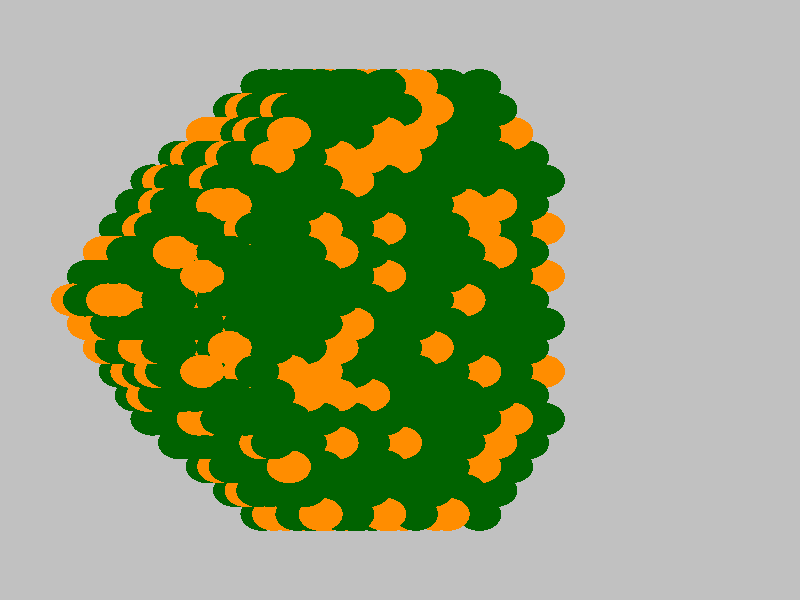 #version 3.6;
#include "colors.inc"
#include "finish.inc"

global_settings {assumed_gamma 2.2 max_trace_level 6}
background {color Grey transmit 1.0}
camera {orthographic
  right -49.39*x up 49.39*y
  direction 1.00*z
  location <0,0,50.00> look_at <0,0,0>}


light_source {<  -30.00,  30.00,   40.00> color Gray50 shadowless}
light_source {<  30.00,  30.00,   40.00> color Gray50 shadowless} 
light_source {<  30.0,  -30.00,   40.00> color Gray50 shadowless}
light_source {<  -30.0,  -30.00,   40.00> color Gray50 shadowless} 
light_source {<  0.0,  0.00,   40.00> color Gray25 shadowless}
// no fog
#declare simple = finish {phong 0.7 ambient 0.4 diffuse 0.55}
#declare pale = finish {ambient 0.9 diffuse 0.30 roughness 0.001 specular 0.2 }
#declare intermediate = finish {ambient 0.4 diffuse 0.6 specular 0.1 roughness 0.04}
#declare vmd = finish {ambient 0.2 diffuse 0.80 phong 0.25 phong_size 10.0 specular 0.2 roughness 0.1}
#declare jmol = finish {ambient 0.4 diffuse 0.6 specular 1 roughness 0.001 metallic}
#declare ase2 = finish {ambient 0.2 brilliance 3 diffuse 0.6 metallic specular 0.7 roughness 0.04 reflection 0.15}
#declare ase3 = finish {ambient 0.4 brilliance 2 diffuse 0.6 metallic specular 1.0 roughness 0.001 reflection 0.0}
#declare glass = finish {ambient 0.4 diffuse 0.35 specular 1.0 roughness 0.001}
#declare glass2 = finish {ambient 0.3 diffuse 0.3 specular 1.0 reflection 0.25 roughness 0.001}
#declare Rcell = 0.100;
#declare Rbond = 0.100;

#macro atom(LOC, R, COL, TRANS, FIN)
  sphere{LOC, R texture{pigment{color COL transmit TRANS} finish{FIN}}}
#end
#macro constrain(LOC, R, COL, TRANS FIN)
union{torus{R, Rcell rotate 45*z texture{pigment{color COL transmit TRANS} finish{FIN}}}
     torus{R, Rcell rotate -45*z texture{pigment{color COL transmit TRANS} finish{FIN}}}
     translate LOC}
#end

// no cell vertices
atom(<-15.28,  -9.80, -24.10>, 1.36, rgbt <0.00, 0.39, 0.00, 0.00>, 0.0, ase3) // #0
atom(<-14.30,  -7.84, -25.79>, 1.36, rgbt <1.00, 0.55, 0.00, 0.00>, 0.0, ase3) // #1
atom(<-13.32,  -5.88, -27.49>, 1.36, rgbt <0.00, 0.39, 0.00, 0.00>, 0.0, ase3) // #2
atom(<-16.26,  -7.84, -22.40>, 1.36, rgbt <0.00, 0.39, 0.00, 0.00>, 0.0, ase3) // #3
atom(<-15.28,  -5.88, -24.10>, 1.36, rgbt <0.00, 0.39, 0.00, 0.00>, 0.0, ase3) // #4
atom(<-17.24,  -5.88, -20.70>, 1.36, rgbt <0.00, 0.39, 0.00, 0.00>, 0.0, ase3) // #5
atom(<-12.34,  -3.92, -29.19>, 1.36, rgbt <1.00, 0.55, 0.00, 0.00>, 0.0, ase3) // #6
atom(<-11.36,  -1.96, -30.89>, 1.36, rgbt <0.00, 0.39, 0.00, 0.00>, 0.0, ase3) // #7
atom(<-14.30,  -3.92, -25.79>, 1.36, rgbt <0.00, 0.39, 0.00, 0.00>, 0.0, ase3) // #8
atom(<-13.32,  -1.96, -27.49>, 1.36, rgbt <0.00, 0.39, 0.00, 0.00>, 0.0, ase3) // #9
atom(<-16.26,  -3.92, -22.40>, 1.36, rgbt <0.00, 0.39, 0.00, 0.00>, 0.0, ase3) // #10
atom(<-15.28,  -1.96, -24.10>, 1.36, rgbt <0.00, 0.39, 0.00, 0.00>, 0.0, ase3) // #11
atom(<-18.22,  -3.92, -19.00>, 1.36, rgbt <1.00, 0.55, 0.00, 0.00>, 0.0, ase3) // #12
atom(<-17.24,  -1.96, -20.70>, 1.36, rgbt <0.00, 0.39, 0.00, 0.00>, 0.0, ase3) // #13
atom(<-19.20,  -1.96, -17.31>, 1.36, rgbt <1.00, 0.55, 0.00, 0.00>, 0.0, ase3) // #14
atom(<-10.38,   0.00, -32.58>, 1.36, rgbt <0.00, 0.39, 0.00, 0.00>, 0.0, ase3) // #15
atom(<-12.34,   0.00, -29.19>, 1.36, rgbt <0.00, 0.39, 0.00, 0.00>, 0.0, ase3) // #16
atom(<-11.36,   1.96, -30.89>, 1.36, rgbt <0.00, 0.39, 0.00, 0.00>, 0.0, ase3) // #17
atom(<-14.30,   0.00, -25.79>, 1.36, rgbt <0.00, 0.39, 0.00, 0.00>, 0.0, ase3) // #18
atom(<-13.32,   1.96, -27.49>, 1.36, rgbt <1.00, 0.55, 0.00, 0.00>, 0.0, ase3) // #19
atom(<-16.26,   0.00, -22.40>, 1.36, rgbt <0.00, 0.39, 0.00, 0.00>, 0.0, ase3) // #20
atom(<-15.28,   1.96, -24.10>, 1.36, rgbt <1.00, 0.55, 0.00, 0.00>, 0.0, ase3) // #21
atom(<-18.22,   0.00, -19.00>, 1.36, rgbt <0.00, 0.39, 0.00, 0.00>, 0.0, ase3) // #22
atom(<-17.24,   1.96, -20.70>, 1.36, rgbt <1.00, 0.55, 0.00, 0.00>, 0.0, ase3) // #23
atom(<-20.18,   0.00, -15.61>, 1.36, rgbt <1.00, 0.55, 0.00, 0.00>, 0.0, ase3) // #24
atom(<-19.20,   1.96, -17.31>, 1.36, rgbt <0.00, 0.39, 0.00, 0.00>, 0.0, ase3) // #25
atom(<-12.34,   3.92, -29.19>, 1.36, rgbt <1.00, 0.55, 0.00, 0.00>, 0.0, ase3) // #26
atom(<-14.30,   3.92, -25.79>, 1.36, rgbt <1.00, 0.55, 0.00, 0.00>, 0.0, ase3) // #27
atom(<-13.32,   5.88, -27.49>, 1.36, rgbt <1.00, 0.55, 0.00, 0.00>, 0.0, ase3) // #28
atom(<-16.26,   3.92, -22.40>, 1.36, rgbt <0.00, 0.39, 0.00, 0.00>, 0.0, ase3) // #29
atom(<-15.28,   5.88, -24.10>, 1.36, rgbt <0.00, 0.39, 0.00, 0.00>, 0.0, ase3) // #30
atom(<-18.22,   3.92, -19.00>, 1.36, rgbt <1.00, 0.55, 0.00, 0.00>, 0.0, ase3) // #31
atom(<-17.24,   5.88, -20.70>, 1.36, rgbt <0.00, 0.39, 0.00, 0.00>, 0.0, ase3) // #32
atom(<-14.30,   7.84, -25.79>, 1.36, rgbt <0.00, 0.39, 0.00, 0.00>, 0.0, ase3) // #33
atom(<-16.26,   7.84, -22.40>, 1.36, rgbt <0.00, 0.39, 0.00, 0.00>, 0.0, ase3) // #34
atom(<-15.28,   9.80, -24.10>, 1.36, rgbt <0.00, 0.39, 0.00, 0.00>, 0.0, ase3) // #35
atom(<-11.88, -13.72, -22.14>, 1.36, rgbt <0.00, 0.39, 0.00, 0.00>, 0.0, ase3) // #36
atom(<-12.60,  -9.80, -24.81>, 1.36, rgbt <0.00, 0.39, 0.00, 0.00>, 0.0, ase3) // #37
atom(<-10.90, -11.76, -23.83>, 1.36, rgbt <1.00, 0.55, 0.00, 0.00>, 0.0, ase3) // #38
atom(< -9.92,  -9.80, -25.53>, 1.36, rgbt <0.00, 0.39, 0.00, 0.00>, 0.0, ase3) // #39
atom(<-13.58, -11.76, -23.12>, 1.36, rgbt <0.00, 0.39, 0.00, 0.00>, 0.0, ase3) // #40
atom(<-14.56,  -9.80, -21.42>, 1.36, rgbt <0.00, 0.39, 0.00, 0.00>, 0.0, ase3) // #41
atom(<-12.86, -11.76, -20.44>, 1.36, rgbt <0.00, 0.39, 0.00, 0.00>, 0.0, ase3) // #42
atom(<-11.88,  -9.80, -22.14>, 1.36, rgbt <0.00, 0.39, 0.00, 0.00>, 0.0, ase3) // #43
atom(<-13.84,  -9.80, -18.74>, 1.36, rgbt <0.00, 0.39, 0.00, 0.00>, 0.0, ase3) // #44
atom(<-10.64,  -5.88, -28.21>, 1.36, rgbt <0.00, 0.39, 0.00, 0.00>, 0.0, ase3) // #45
atom(< -8.94,  -7.84, -27.23>, 1.36, rgbt <0.00, 0.39, 0.00, 0.00>, 0.0, ase3) // #46
atom(< -7.96,  -5.88, -28.93>, 1.36, rgbt <0.00, 0.39, 0.00, 0.00>, 0.0, ase3) // #47
atom(<-11.62,  -7.84, -26.51>, 1.36, rgbt <0.00, 0.39, 0.00, 0.00>, 0.0, ase3) // #48
atom(<-12.60,  -5.88, -24.81>, 1.36, rgbt <0.00, 0.39, 0.00, 0.00>, 0.0, ase3) // #49
atom(<-10.90,  -7.84, -23.83>, 1.36, rgbt <0.00, 0.39, 0.00, 0.00>, 0.0, ase3) // #50
atom(< -9.92,  -5.88, -25.53>, 1.36, rgbt <1.00, 0.55, 0.00, 0.00>, 0.0, ase3) // #51
atom(<-13.58,  -7.84, -23.12>, 1.36, rgbt <0.00, 0.39, 0.00, 0.00>, 0.0, ase3) // #52
atom(<-14.56,  -5.88, -21.42>, 1.36, rgbt <0.00, 0.39, 0.00, 0.00>, 0.0, ase3) // #53
atom(<-12.86,  -7.84, -20.44>, 1.36, rgbt <0.00, 0.39, 0.00, 0.00>, 0.0, ase3) // #54
atom(<-11.88,  -5.88, -22.14>, 1.36, rgbt <1.00, 0.55, 0.00, 0.00>, 0.0, ase3) // #55
atom(<-15.54,  -7.84, -19.72>, 1.36, rgbt <1.00, 0.55, 0.00, 0.00>, 0.0, ase3) // #56
atom(<-16.52,  -5.88, -18.02>, 1.36, rgbt <1.00, 0.55, 0.00, 0.00>, 0.0, ase3) // #57
atom(<-14.82,  -7.84, -17.04>, 1.36, rgbt <0.00, 0.39, 0.00, 0.00>, 0.0, ase3) // #58
atom(<-13.84,  -5.88, -18.74>, 1.36, rgbt <0.00, 0.39, 0.00, 0.00>, 0.0, ase3) // #59
atom(<-15.80,  -5.88, -15.35>, 1.36, rgbt <0.00, 0.39, 0.00, 0.00>, 0.0, ase3) // #60
atom(< -8.68,  -1.96, -31.60>, 1.36, rgbt <0.00, 0.39, 0.00, 0.00>, 0.0, ase3) // #61
atom(< -6.98,  -3.92, -30.62>, 1.36, rgbt <0.00, 0.39, 0.00, 0.00>, 0.0, ase3) // #62
atom(< -6.00,  -1.96, -32.32>, 1.36, rgbt <1.00, 0.55, 0.00, 0.00>, 0.0, ase3) // #63
atom(< -9.66,  -3.92, -29.91>, 1.36, rgbt <0.00, 0.39, 0.00, 0.00>, 0.0, ase3) // #64
atom(<-10.64,  -1.96, -28.21>, 1.36, rgbt <0.00, 0.39, 0.00, 0.00>, 0.0, ase3) // #65
atom(< -8.94,  -3.92, -27.23>, 1.36, rgbt <0.00, 0.39, 0.00, 0.00>, 0.0, ase3) // #66
atom(< -7.96,  -1.96, -28.93>, 1.36, rgbt <1.00, 0.55, 0.00, 0.00>, 0.0, ase3) // #67
atom(<-11.62,  -3.92, -26.51>, 1.36, rgbt <0.00, 0.39, 0.00, 0.00>, 0.0, ase3) // #68
atom(<-12.60,  -1.96, -24.81>, 1.36, rgbt <0.00, 0.39, 0.00, 0.00>, 0.0, ase3) // #69
atom(<-10.90,  -3.92, -23.83>, 1.36, rgbt <0.00, 0.39, 0.00, 0.00>, 0.0, ase3) // #70
atom(< -9.92,  -1.96, -25.53>, 1.36, rgbt <0.00, 0.39, 0.00, 0.00>, 0.0, ase3) // #71
atom(<-13.58,  -3.92, -23.12>, 1.36, rgbt <0.00, 0.39, 0.00, 0.00>, 0.0, ase3) // #72
atom(<-14.56,  -1.96, -21.42>, 1.36, rgbt <0.00, 0.39, 0.00, 0.00>, 0.0, ase3) // #73
atom(<-12.86,  -3.92, -20.44>, 1.36, rgbt <0.00, 0.39, 0.00, 0.00>, 0.0, ase3) // #74
atom(<-11.88,  -1.96, -22.14>, 1.36, rgbt <0.00, 0.39, 0.00, 0.00>, 0.0, ase3) // #75
atom(<-15.54,  -3.92, -19.72>, 1.36, rgbt <0.00, 0.39, 0.00, 0.00>, 0.0, ase3) // #76
atom(<-16.52,  -1.96, -18.02>, 1.36, rgbt <1.00, 0.55, 0.00, 0.00>, 0.0, ase3) // #77
atom(<-14.82,  -3.92, -17.04>, 1.36, rgbt <0.00, 0.39, 0.00, 0.00>, 0.0, ase3) // #78
atom(<-13.84,  -1.96, -18.74>, 1.36, rgbt <0.00, 0.39, 0.00, 0.00>, 0.0, ase3) // #79
atom(<-17.50,  -3.92, -16.33>, 1.36, rgbt <0.00, 0.39, 0.00, 0.00>, 0.0, ase3) // #80
atom(<-18.48,  -1.96, -14.63>, 1.36, rgbt <1.00, 0.55, 0.00, 0.00>, 0.0, ase3) // #81
atom(<-16.78,  -3.92, -13.65>, 1.36, rgbt <0.00, 0.39, 0.00, 0.00>, 0.0, ase3) // #82
atom(<-15.80,  -1.96, -15.35>, 1.36, rgbt <0.00, 0.39, 0.00, 0.00>, 0.0, ase3) // #83
atom(<-17.76,  -1.96, -11.95>, 1.36, rgbt <0.00, 0.39, 0.00, 0.00>, 0.0, ase3) // #84
atom(< -5.02,   0.00, -34.02>, 1.36, rgbt <0.00, 0.39, 0.00, 0.00>, 0.0, ase3) // #85
atom(< -7.70,   0.00, -33.30>, 1.36, rgbt <0.00, 0.39, 0.00, 0.00>, 0.0, ase3) // #86
atom(< -8.68,   1.96, -31.60>, 1.36, rgbt <0.00, 0.39, 0.00, 0.00>, 0.0, ase3) // #87
atom(< -6.98,   0.00, -30.62>, 1.36, rgbt <0.00, 0.39, 0.00, 0.00>, 0.0, ase3) // #88
atom(< -6.00,   1.96, -32.32>, 1.36, rgbt <1.00, 0.55, 0.00, 0.00>, 0.0, ase3) // #89
atom(< -9.66,   0.00, -29.91>, 1.36, rgbt <0.00, 0.39, 0.00, 0.00>, 0.0, ase3) // #90
atom(<-10.64,   1.96, -28.21>, 1.36, rgbt <1.00, 0.55, 0.00, 0.00>, 0.0, ase3) // #91
atom(< -8.94,   0.00, -27.23>, 1.36, rgbt <0.00, 0.39, 0.00, 0.00>, 0.0, ase3) // #92
atom(< -7.96,   1.96, -28.93>, 1.36, rgbt <0.00, 0.39, 0.00, 0.00>, 0.0, ase3) // #93
atom(<-11.62,   0.00, -26.51>, 1.36, rgbt <1.00, 0.55, 0.00, 0.00>, 0.0, ase3) // #94
atom(<-12.60,   1.96, -24.81>, 1.36, rgbt <0.00, 0.39, 0.00, 0.00>, 0.0, ase3) // #95
atom(<-10.90,   0.00, -23.83>, 1.36, rgbt <0.00, 0.39, 0.00, 0.00>, 0.0, ase3) // #96
atom(< -9.92,   1.96, -25.53>, 1.36, rgbt <0.00, 0.39, 0.00, 0.00>, 0.0, ase3) // #97
atom(<-13.58,   0.00, -23.12>, 1.36, rgbt <1.00, 0.55, 0.00, 0.00>, 0.0, ase3) // #98
atom(<-14.56,   1.96, -21.42>, 1.36, rgbt <0.00, 0.39, 0.00, 0.00>, 0.0, ase3) // #99
atom(<-12.86,   0.00, -20.44>, 1.36, rgbt <0.00, 0.39, 0.00, 0.00>, 0.0, ase3) // #100
atom(<-11.88,   1.96, -22.14>, 1.36, rgbt <1.00, 0.55, 0.00, 0.00>, 0.0, ase3) // #101
atom(<-15.54,   0.00, -19.72>, 1.36, rgbt <0.00, 0.39, 0.00, 0.00>, 0.0, ase3) // #102
atom(<-16.52,   1.96, -18.02>, 1.36, rgbt <0.00, 0.39, 0.00, 0.00>, 0.0, ase3) // #103
atom(<-14.82,   0.00, -17.04>, 1.36, rgbt <0.00, 0.39, 0.00, 0.00>, 0.0, ase3) // #104
atom(<-13.84,   1.96, -18.74>, 1.36, rgbt <0.00, 0.39, 0.00, 0.00>, 0.0, ase3) // #105
atom(<-17.50,   0.00, -16.33>, 1.36, rgbt <1.00, 0.55, 0.00, 0.00>, 0.0, ase3) // #106
atom(<-18.48,   1.96, -14.63>, 1.36, rgbt <0.00, 0.39, 0.00, 0.00>, 0.0, ase3) // #107
atom(<-16.78,   0.00, -13.65>, 1.36, rgbt <0.00, 0.39, 0.00, 0.00>, 0.0, ase3) // #108
atom(<-15.80,   1.96, -15.35>, 1.36, rgbt <0.00, 0.39, 0.00, 0.00>, 0.0, ase3) // #109
atom(<-19.46,   0.00, -12.93>, 1.36, rgbt <0.00, 0.39, 0.00, 0.00>, 0.0, ase3) // #110
atom(<-18.74,   0.00, -10.25>, 1.36, rgbt <0.00, 0.39, 0.00, 0.00>, 0.0, ase3) // #111
atom(<-17.76,   1.96, -11.95>, 1.36, rgbt <0.00, 0.39, 0.00, 0.00>, 0.0, ase3) // #112
atom(< -6.98,   3.92, -30.62>, 1.36, rgbt <0.00, 0.39, 0.00, 0.00>, 0.0, ase3) // #113
atom(< -9.66,   3.92, -29.91>, 1.36, rgbt <0.00, 0.39, 0.00, 0.00>, 0.0, ase3) // #114
atom(<-10.64,   5.88, -28.21>, 1.36, rgbt <0.00, 0.39, 0.00, 0.00>, 0.0, ase3) // #115
atom(< -8.94,   3.92, -27.23>, 1.36, rgbt <0.00, 0.39, 0.00, 0.00>, 0.0, ase3) // #116
atom(< -7.96,   5.88, -28.93>, 1.36, rgbt <1.00, 0.55, 0.00, 0.00>, 0.0, ase3) // #117
atom(<-11.62,   3.92, -26.51>, 1.36, rgbt <0.00, 0.39, 0.00, 0.00>, 0.0, ase3) // #118
atom(<-12.60,   5.88, -24.81>, 1.36, rgbt <0.00, 0.39, 0.00, 0.00>, 0.0, ase3) // #119
atom(<-10.90,   3.92, -23.83>, 1.36, rgbt <0.00, 0.39, 0.00, 0.00>, 0.0, ase3) // #120
atom(< -9.92,   5.88, -25.53>, 1.36, rgbt <0.00, 0.39, 0.00, 0.00>, 0.0, ase3) // #121
atom(<-13.58,   3.92, -23.12>, 1.36, rgbt <1.00, 0.55, 0.00, 0.00>, 0.0, ase3) // #122
atom(<-14.56,   5.88, -21.42>, 1.36, rgbt <1.00, 0.55, 0.00, 0.00>, 0.0, ase3) // #123
atom(<-12.86,   3.92, -20.44>, 1.36, rgbt <1.00, 0.55, 0.00, 0.00>, 0.0, ase3) // #124
atom(<-11.88,   5.88, -22.14>, 1.36, rgbt <0.00, 0.39, 0.00, 0.00>, 0.0, ase3) // #125
atom(<-15.54,   3.92, -19.72>, 1.36, rgbt <1.00, 0.55, 0.00, 0.00>, 0.0, ase3) // #126
atom(<-16.52,   5.88, -18.02>, 1.36, rgbt <0.00, 0.39, 0.00, 0.00>, 0.0, ase3) // #127
atom(<-14.82,   3.92, -17.04>, 1.36, rgbt <0.00, 0.39, 0.00, 0.00>, 0.0, ase3) // #128
atom(<-13.84,   5.88, -18.74>, 1.36, rgbt <1.00, 0.55, 0.00, 0.00>, 0.0, ase3) // #129
atom(<-17.50,   3.92, -16.33>, 1.36, rgbt <1.00, 0.55, 0.00, 0.00>, 0.0, ase3) // #130
atom(<-16.78,   3.92, -13.65>, 1.36, rgbt <0.00, 0.39, 0.00, 0.00>, 0.0, ase3) // #131
atom(<-15.80,   5.88, -15.35>, 1.36, rgbt <1.00, 0.55, 0.00, 0.00>, 0.0, ase3) // #132
atom(< -8.94,   7.84, -27.23>, 1.36, rgbt <0.00, 0.39, 0.00, 0.00>, 0.0, ase3) // #133
atom(<-11.62,   7.84, -26.51>, 1.36, rgbt <0.00, 0.39, 0.00, 0.00>, 0.0, ase3) // #134
atom(<-12.60,   9.80, -24.81>, 1.36, rgbt <0.00, 0.39, 0.00, 0.00>, 0.0, ase3) // #135
atom(<-10.90,   7.84, -23.83>, 1.36, rgbt <0.00, 0.39, 0.00, 0.00>, 0.0, ase3) // #136
atom(< -9.92,   9.80, -25.53>, 1.36, rgbt <0.00, 0.39, 0.00, 0.00>, 0.0, ase3) // #137
atom(<-13.58,   7.84, -23.12>, 1.36, rgbt <1.00, 0.55, 0.00, 0.00>, 0.0, ase3) // #138
atom(<-14.56,   9.80, -21.42>, 1.36, rgbt <1.00, 0.55, 0.00, 0.00>, 0.0, ase3) // #139
atom(<-12.86,   7.84, -20.44>, 1.36, rgbt <0.00, 0.39, 0.00, 0.00>, 0.0, ase3) // #140
atom(<-11.88,   9.80, -22.14>, 1.36, rgbt <1.00, 0.55, 0.00, 0.00>, 0.0, ase3) // #141
atom(<-15.54,   7.84, -19.72>, 1.36, rgbt <0.00, 0.39, 0.00, 0.00>, 0.0, ase3) // #142
atom(<-14.82,   7.84, -17.04>, 1.36, rgbt <1.00, 0.55, 0.00, 0.00>, 0.0, ase3) // #143
atom(<-13.84,   9.80, -18.74>, 1.36, rgbt <0.00, 0.39, 0.00, 0.00>, 0.0, ase3) // #144
atom(<-10.90,  11.76, -23.83>, 1.36, rgbt <0.00, 0.39, 0.00, 0.00>, 0.0, ase3) // #145
atom(<-13.58,  11.76, -23.12>, 1.36, rgbt <0.00, 0.39, 0.00, 0.00>, 0.0, ase3) // #146
atom(<-12.86,  11.76, -20.44>, 1.36, rgbt <1.00, 0.55, 0.00, 0.00>, 0.0, ase3) // #147
atom(<-11.88,  13.72, -22.14>, 1.36, rgbt <1.00, 0.55, 0.00, 0.00>, 0.0, ase3) // #148
atom(< -8.49, -17.64, -20.18>, 1.36, rgbt <0.00, 0.39, 0.00, 0.00>, 0.0, ase3) // #149
atom(< -9.20, -13.72, -22.85>, 1.36, rgbt <1.00, 0.55, 0.00, 0.00>, 0.0, ase3) // #150
atom(< -7.51, -15.68, -21.87>, 1.36, rgbt <1.00, 0.55, 0.00, 0.00>, 0.0, ase3) // #151
atom(< -6.53, -13.72, -23.57>, 1.36, rgbt <0.00, 0.39, 0.00, 0.00>, 0.0, ase3) // #152
atom(<-10.18, -15.68, -21.16>, 1.36, rgbt <0.00, 0.39, 0.00, 0.00>, 0.0, ase3) // #153
atom(<-11.16, -13.72, -19.46>, 1.36, rgbt <1.00, 0.55, 0.00, 0.00>, 0.0, ase3) // #154
atom(< -9.47, -15.68, -18.48>, 1.36, rgbt <1.00, 0.55, 0.00, 0.00>, 0.0, ase3) // #155
atom(< -8.49, -13.72, -20.18>, 1.36, rgbt <1.00, 0.55, 0.00, 0.00>, 0.0, ase3) // #156
atom(<-10.45, -13.72, -16.78>, 1.36, rgbt <0.00, 0.39, 0.00, 0.00>, 0.0, ase3) // #157
atom(< -7.24,  -9.80, -26.25>, 1.36, rgbt <0.00, 0.39, 0.00, 0.00>, 0.0, ase3) // #158
atom(< -5.55, -11.76, -25.27>, 1.36, rgbt <1.00, 0.55, 0.00, 0.00>, 0.0, ase3) // #159
atom(< -4.57,  -9.80, -26.97>, 1.36, rgbt <0.00, 0.39, 0.00, 0.00>, 0.0, ase3) // #160
atom(< -8.22, -11.76, -24.55>, 1.36, rgbt <0.00, 0.39, 0.00, 0.00>, 0.0, ase3) // #161
atom(< -9.20,  -9.80, -22.85>, 1.36, rgbt <0.00, 0.39, 0.00, 0.00>, 0.0, ase3) // #162
atom(< -7.51, -11.76, -21.87>, 1.36, rgbt <0.00, 0.39, 0.00, 0.00>, 0.0, ase3) // #163
atom(< -6.53,  -9.80, -23.57>, 1.36, rgbt <0.00, 0.39, 0.00, 0.00>, 0.0, ase3) // #164
atom(<-10.18, -11.76, -21.16>, 1.36, rgbt <0.00, 0.39, 0.00, 0.00>, 0.0, ase3) // #165
atom(<-11.16,  -9.80, -19.46>, 1.36, rgbt <0.00, 0.39, 0.00, 0.00>, 0.0, ase3) // #166
atom(< -9.47, -11.76, -18.48>, 1.36, rgbt <1.00, 0.55, 0.00, 0.00>, 0.0, ase3) // #167
atom(< -8.49,  -9.80, -20.18>, 1.36, rgbt <0.00, 0.39, 0.00, 0.00>, 0.0, ase3) // #168
atom(<-12.14, -11.76, -17.76>, 1.36, rgbt <0.00, 0.39, 0.00, 0.00>, 0.0, ase3) // #169
atom(<-13.12,  -9.80, -16.06>, 1.36, rgbt <0.00, 0.39, 0.00, 0.00>, 0.0, ase3) // #170
atom(<-11.43, -11.76, -15.08>, 1.36, rgbt <0.00, 0.39, 0.00, 0.00>, 0.0, ase3) // #171
atom(<-10.45,  -9.80, -16.78>, 1.36, rgbt <1.00, 0.55, 0.00, 0.00>, 0.0, ase3) // #172
atom(<-12.41,  -9.80, -13.39>, 1.36, rgbt <1.00, 0.55, 0.00, 0.00>, 0.0, ase3) // #173
atom(< -5.28,  -5.88, -29.64>, 1.36, rgbt <0.00, 0.39, 0.00, 0.00>, 0.0, ase3) // #174
atom(< -3.59,  -7.84, -28.66>, 1.36, rgbt <0.00, 0.39, 0.00, 0.00>, 0.0, ase3) // #175
atom(< -2.61,  -5.88, -30.36>, 1.36, rgbt <0.00, 0.39, 0.00, 0.00>, 0.0, ase3) // #176
atom(< -6.26,  -7.84, -27.95>, 1.36, rgbt <0.00, 0.39, 0.00, 0.00>, 0.0, ase3) // #177
atom(< -7.24,  -5.88, -26.25>, 1.36, rgbt <0.00, 0.39, 0.00, 0.00>, 0.0, ase3) // #178
atom(< -5.55,  -7.84, -25.27>, 1.36, rgbt <0.00, 0.39, 0.00, 0.00>, 0.0, ase3) // #179
atom(< -4.57,  -5.88, -26.97>, 1.36, rgbt <0.00, 0.39, 0.00, 0.00>, 0.0, ase3) // #180
atom(< -8.22,  -7.84, -24.55>, 1.36, rgbt <0.00, 0.39, 0.00, 0.00>, 0.0, ase3) // #181
atom(< -9.20,  -5.88, -22.85>, 1.36, rgbt <0.00, 0.39, 0.00, 0.00>, 0.0, ase3) // #182
atom(< -7.51,  -7.84, -21.87>, 1.36, rgbt <0.00, 0.39, 0.00, 0.00>, 0.0, ase3) // #183
atom(< -6.53,  -5.88, -23.57>, 1.36, rgbt <0.00, 0.39, 0.00, 0.00>, 0.0, ase3) // #184
atom(<-10.18,  -7.84, -21.16>, 1.36, rgbt <0.00, 0.39, 0.00, 0.00>, 0.0, ase3) // #185
atom(<-11.16,  -5.88, -19.46>, 1.36, rgbt <0.00, 0.39, 0.00, 0.00>, 0.0, ase3) // #186
atom(< -9.47,  -7.84, -18.48>, 1.36, rgbt <0.00, 0.39, 0.00, 0.00>, 0.0, ase3) // #187
atom(< -8.49,  -5.88, -20.18>, 1.36, rgbt <1.00, 0.55, 0.00, 0.00>, 0.0, ase3) // #188
atom(<-12.14,  -7.84, -17.76>, 1.36, rgbt <1.00, 0.55, 0.00, 0.00>, 0.0, ase3) // #189
atom(<-13.12,  -5.88, -16.06>, 1.36, rgbt <0.00, 0.39, 0.00, 0.00>, 0.0, ase3) // #190
atom(<-11.43,  -7.84, -15.08>, 1.36, rgbt <1.00, 0.55, 0.00, 0.00>, 0.0, ase3) // #191
atom(<-10.45,  -5.88, -16.78>, 1.36, rgbt <0.00, 0.39, 0.00, 0.00>, 0.0, ase3) // #192
atom(<-14.10,  -7.84, -14.37>, 1.36, rgbt <0.00, 0.39, 0.00, 0.00>, 0.0, ase3) // #193
atom(<-15.08,  -5.88, -12.67>, 1.36, rgbt <1.00, 0.55, 0.00, 0.00>, 0.0, ase3) // #194
atom(<-13.39,  -7.84, -11.69>, 1.36, rgbt <0.00, 0.39, 0.00, 0.00>, 0.0, ase3) // #195
atom(<-12.41,  -5.88, -13.39>, 1.36, rgbt <0.00, 0.39, 0.00, 0.00>, 0.0, ase3) // #196
atom(<-14.37,  -5.88,  -9.99>, 1.36, rgbt <0.00, 0.39, 0.00, 0.00>, 0.0, ase3) // #197
atom(< -3.32,  -1.96, -33.04>, 1.36, rgbt <0.00, 0.39, 0.00, 0.00>, 0.0, ase3) // #198
atom(< -1.63,  -3.92, -32.06>, 1.36, rgbt <0.00, 0.39, 0.00, 0.00>, 0.0, ase3) // #199
atom(< -0.65,  -1.96, -33.76>, 1.36, rgbt <0.00, 0.39, 0.00, 0.00>, 0.0, ase3) // #200
atom(< -4.30,  -3.92, -31.34>, 1.36, rgbt <0.00, 0.39, 0.00, 0.00>, 0.0, ase3) // #201
atom(< -5.28,  -1.96, -29.64>, 1.36, rgbt <1.00, 0.55, 0.00, 0.00>, 0.0, ase3) // #202
atom(< -3.59,  -3.92, -28.66>, 1.36, rgbt <1.00, 0.55, 0.00, 0.00>, 0.0, ase3) // #203
atom(< -2.61,  -1.96, -30.36>, 1.36, rgbt <0.00, 0.39, 0.00, 0.00>, 0.0, ase3) // #204
atom(< -6.26,  -3.92, -27.95>, 1.36, rgbt <0.00, 0.39, 0.00, 0.00>, 0.0, ase3) // #205
atom(< -7.24,  -1.96, -26.25>, 1.36, rgbt <0.00, 0.39, 0.00, 0.00>, 0.0, ase3) // #206
atom(< -5.55,  -3.92, -25.27>, 1.36, rgbt <0.00, 0.39, 0.00, 0.00>, 0.0, ase3) // #207
atom(< -4.57,  -1.96, -26.97>, 1.36, rgbt <0.00, 0.39, 0.00, 0.00>, 0.0, ase3) // #208
atom(< -8.22,  -3.92, -24.55>, 1.36, rgbt <0.00, 0.39, 0.00, 0.00>, 0.0, ase3) // #209
atom(< -9.20,  -1.96, -22.85>, 1.36, rgbt <0.00, 0.39, 0.00, 0.00>, 0.0, ase3) // #210
atom(< -7.51,  -3.92, -21.87>, 1.36, rgbt <0.00, 0.39, 0.00, 0.00>, 0.0, ase3) // #211
atom(< -6.53,  -1.96, -23.57>, 1.36, rgbt <1.00, 0.55, 0.00, 0.00>, 0.0, ase3) // #212
atom(<-10.18,  -3.92, -21.16>, 1.36, rgbt <0.00, 0.39, 0.00, 0.00>, 0.0, ase3) // #213
atom(<-11.16,  -1.96, -19.46>, 1.36, rgbt <1.00, 0.55, 0.00, 0.00>, 0.0, ase3) // #214
atom(< -9.47,  -3.92, -18.48>, 1.36, rgbt <0.00, 0.39, 0.00, 0.00>, 0.0, ase3) // #215
atom(< -8.49,  -1.96, -20.18>, 1.36, rgbt <0.00, 0.39, 0.00, 0.00>, 0.0, ase3) // #216
atom(<-12.14,  -3.92, -17.76>, 1.36, rgbt <0.00, 0.39, 0.00, 0.00>, 0.0, ase3) // #217
atom(<-13.12,  -1.96, -16.06>, 1.36, rgbt <0.00, 0.39, 0.00, 0.00>, 0.0, ase3) // #218
atom(<-11.43,  -3.92, -15.08>, 1.36, rgbt <0.00, 0.39, 0.00, 0.00>, 0.0, ase3) // #219
atom(<-10.45,  -1.96, -16.78>, 1.36, rgbt <0.00, 0.39, 0.00, 0.00>, 0.0, ase3) // #220
atom(<-14.10,  -3.92, -14.37>, 1.36, rgbt <1.00, 0.55, 0.00, 0.00>, 0.0, ase3) // #221
atom(<-15.08,  -1.96, -12.67>, 1.36, rgbt <0.00, 0.39, 0.00, 0.00>, 0.0, ase3) // #222
atom(<-13.39,  -3.92, -11.69>, 1.36, rgbt <0.00, 0.39, 0.00, 0.00>, 0.0, ase3) // #223
atom(<-12.41,  -1.96, -13.39>, 1.36, rgbt <1.00, 0.55, 0.00, 0.00>, 0.0, ase3) // #224
atom(<-16.06,  -3.92, -10.97>, 1.36, rgbt <1.00, 0.55, 0.00, 0.00>, 0.0, ase3) // #225
atom(<-17.04,  -1.96,  -9.27>, 1.36, rgbt <0.00, 0.39, 0.00, 0.00>, 0.0, ase3) // #226
atom(<-15.35,  -3.92,  -8.29>, 1.36, rgbt <1.00, 0.55, 0.00, 0.00>, 0.0, ase3) // #227
atom(<-14.37,  -1.96,  -9.99>, 1.36, rgbt <0.00, 0.39, 0.00, 0.00>, 0.0, ase3) // #228
atom(<-16.33,  -1.96,  -6.60>, 1.36, rgbt <0.00, 0.39, 0.00, 0.00>, 0.0, ase3) // #229
atom(<  0.33,   0.00, -35.45>, 1.36, rgbt <0.00, 0.39, 0.00, 0.00>, 0.0, ase3) // #230
atom(< -2.34,   0.00, -34.74>, 1.36, rgbt <0.00, 0.39, 0.00, 0.00>, 0.0, ase3) // #231
atom(< -3.32,   1.96, -33.04>, 1.36, rgbt <0.00, 0.39, 0.00, 0.00>, 0.0, ase3) // #232
atom(< -1.63,   0.00, -32.06>, 1.36, rgbt <1.00, 0.55, 0.00, 0.00>, 0.0, ase3) // #233
atom(< -0.65,   1.96, -33.76>, 1.36, rgbt <0.00, 0.39, 0.00, 0.00>, 0.0, ase3) // #234
atom(< -4.30,   0.00, -31.34>, 1.36, rgbt <0.00, 0.39, 0.00, 0.00>, 0.0, ase3) // #235
atom(< -5.28,   1.96, -29.64>, 1.36, rgbt <0.00, 0.39, 0.00, 0.00>, 0.0, ase3) // #236
atom(< -3.59,   0.00, -28.66>, 1.36, rgbt <0.00, 0.39, 0.00, 0.00>, 0.0, ase3) // #237
atom(< -2.61,   1.96, -30.36>, 1.36, rgbt <0.00, 0.39, 0.00, 0.00>, 0.0, ase3) // #238
atom(< -6.26,   0.00, -27.95>, 1.36, rgbt <0.00, 0.39, 0.00, 0.00>, 0.0, ase3) // #239
atom(< -7.24,   1.96, -26.25>, 1.36, rgbt <0.00, 0.39, 0.00, 0.00>, 0.0, ase3) // #240
atom(< -5.55,   0.00, -25.27>, 1.36, rgbt <1.00, 0.55, 0.00, 0.00>, 0.0, ase3) // #241
atom(< -4.57,   1.96, -26.97>, 1.36, rgbt <0.00, 0.39, 0.00, 0.00>, 0.0, ase3) // #242
atom(< -8.22,   0.00, -24.55>, 1.36, rgbt <0.00, 0.39, 0.00, 0.00>, 0.0, ase3) // #243
atom(< -9.20,   1.96, -22.85>, 1.36, rgbt <0.00, 0.39, 0.00, 0.00>, 0.0, ase3) // #244
atom(< -7.51,   0.00, -21.87>, 1.36, rgbt <0.00, 0.39, 0.00, 0.00>, 0.0, ase3) // #245
atom(< -6.53,   1.96, -23.57>, 1.36, rgbt <0.00, 0.39, 0.00, 0.00>, 0.0, ase3) // #246
atom(<-10.18,   0.00, -21.16>, 1.36, rgbt <1.00, 0.55, 0.00, 0.00>, 0.0, ase3) // #247
atom(<-11.16,   1.96, -19.46>, 1.36, rgbt <0.00, 0.39, 0.00, 0.00>, 0.0, ase3) // #248
atom(< -9.47,   0.00, -18.48>, 1.36, rgbt <0.00, 0.39, 0.00, 0.00>, 0.0, ase3) // #249
atom(< -8.49,   1.96, -20.18>, 1.36, rgbt <1.00, 0.55, 0.00, 0.00>, 0.0, ase3) // #250
atom(<-12.14,   0.00, -17.76>, 1.36, rgbt <0.00, 0.39, 0.00, 0.00>, 0.0, ase3) // #251
atom(<-13.12,   1.96, -16.06>, 1.36, rgbt <0.00, 0.39, 0.00, 0.00>, 0.0, ase3) // #252
atom(<-11.43,   0.00, -15.08>, 1.36, rgbt <1.00, 0.55, 0.00, 0.00>, 0.0, ase3) // #253
atom(<-10.45,   1.96, -16.78>, 1.36, rgbt <0.00, 0.39, 0.00, 0.00>, 0.0, ase3) // #254
atom(<-14.10,   0.00, -14.37>, 1.36, rgbt <0.00, 0.39, 0.00, 0.00>, 0.0, ase3) // #255
atom(<-15.08,   1.96, -12.67>, 1.36, rgbt <1.00, 0.55, 0.00, 0.00>, 0.0, ase3) // #256
atom(<-13.39,   0.00, -11.69>, 1.36, rgbt <1.00, 0.55, 0.00, 0.00>, 0.0, ase3) // #257
atom(<-12.41,   1.96, -13.39>, 1.36, rgbt <1.00, 0.55, 0.00, 0.00>, 0.0, ase3) // #258
atom(<-16.06,   0.00, -10.97>, 1.36, rgbt <0.00, 0.39, 0.00, 0.00>, 0.0, ase3) // #259
atom(<-17.04,   1.96,  -9.27>, 1.36, rgbt <0.00, 0.39, 0.00, 0.00>, 0.0, ase3) // #260
atom(<-15.35,   0.00,  -8.29>, 1.36, rgbt <1.00, 0.55, 0.00, 0.00>, 0.0, ase3) // #261
atom(<-14.37,   1.96,  -9.99>, 1.36, rgbt <0.00, 0.39, 0.00, 0.00>, 0.0, ase3) // #262
atom(<-18.02,   0.00,  -7.58>, 1.36, rgbt <1.00, 0.55, 0.00, 0.00>, 0.0, ase3) // #263
atom(<-17.31,   0.00,  -4.90>, 1.36, rgbt <1.00, 0.55, 0.00, 0.00>, 0.0, ase3) // #264
atom(<-16.33,   1.96,  -6.60>, 1.36, rgbt <0.00, 0.39, 0.00, 0.00>, 0.0, ase3) // #265
atom(< -1.63,   3.92, -32.06>, 1.36, rgbt <0.00, 0.39, 0.00, 0.00>, 0.0, ase3) // #266
atom(< -4.30,   3.92, -31.34>, 1.36, rgbt <0.00, 0.39, 0.00, 0.00>, 0.0, ase3) // #267
atom(< -5.28,   5.88, -29.64>, 1.36, rgbt <0.00, 0.39, 0.00, 0.00>, 0.0, ase3) // #268
atom(< -3.59,   3.92, -28.66>, 1.36, rgbt <0.00, 0.39, 0.00, 0.00>, 0.0, ase3) // #269
atom(< -2.61,   5.88, -30.36>, 1.36, rgbt <1.00, 0.55, 0.00, 0.00>, 0.0, ase3) // #270
atom(< -6.26,   3.92, -27.95>, 1.36, rgbt <0.00, 0.39, 0.00, 0.00>, 0.0, ase3) // #271
atom(< -7.24,   5.88, -26.25>, 1.36, rgbt <1.00, 0.55, 0.00, 0.00>, 0.0, ase3) // #272
atom(< -5.55,   3.92, -25.27>, 1.36, rgbt <0.00, 0.39, 0.00, 0.00>, 0.0, ase3) // #273
atom(< -4.57,   5.88, -26.97>, 1.36, rgbt <0.00, 0.39, 0.00, 0.00>, 0.0, ase3) // #274
atom(< -8.22,   3.92, -24.55>, 1.36, rgbt <0.00, 0.39, 0.00, 0.00>, 0.0, ase3) // #275
atom(< -9.20,   5.88, -22.85>, 1.36, rgbt <0.00, 0.39, 0.00, 0.00>, 0.0, ase3) // #276
atom(< -7.51,   3.92, -21.87>, 1.36, rgbt <0.00, 0.39, 0.00, 0.00>, 0.0, ase3) // #277
atom(< -6.53,   5.88, -23.57>, 1.36, rgbt <0.00, 0.39, 0.00, 0.00>, 0.0, ase3) // #278
atom(<-10.18,   3.92, -21.16>, 1.36, rgbt <0.00, 0.39, 0.00, 0.00>, 0.0, ase3) // #279
atom(<-11.16,   5.88, -19.46>, 1.36, rgbt <0.00, 0.39, 0.00, 0.00>, 0.0, ase3) // #280
atom(< -9.47,   3.92, -18.48>, 1.36, rgbt <0.00, 0.39, 0.00, 0.00>, 0.0, ase3) // #281
atom(< -8.49,   5.88, -20.18>, 1.36, rgbt <0.00, 0.39, 0.00, 0.00>, 0.0, ase3) // #282
atom(<-12.14,   3.92, -17.76>, 1.36, rgbt <0.00, 0.39, 0.00, 0.00>, 0.0, ase3) // #283
atom(<-13.12,   5.88, -16.06>, 1.36, rgbt <0.00, 0.39, 0.00, 0.00>, 0.0, ase3) // #284
atom(<-11.43,   3.92, -15.08>, 1.36, rgbt <0.00, 0.39, 0.00, 0.00>, 0.0, ase3) // #285
atom(<-10.45,   5.88, -16.78>, 1.36, rgbt <1.00, 0.55, 0.00, 0.00>, 0.0, ase3) // #286
atom(<-14.10,   3.92, -14.37>, 1.36, rgbt <0.00, 0.39, 0.00, 0.00>, 0.0, ase3) // #287
atom(<-15.08,   5.88, -12.67>, 1.36, rgbt <0.00, 0.39, 0.00, 0.00>, 0.0, ase3) // #288
atom(<-13.39,   3.92, -11.69>, 1.36, rgbt <1.00, 0.55, 0.00, 0.00>, 0.0, ase3) // #289
atom(<-12.41,   5.88, -13.39>, 1.36, rgbt <0.00, 0.39, 0.00, 0.00>, 0.0, ase3) // #290
atom(<-16.06,   3.92, -10.97>, 1.36, rgbt <0.00, 0.39, 0.00, 0.00>, 0.0, ase3) // #291
atom(<-15.35,   3.92,  -8.29>, 1.36, rgbt <0.00, 0.39, 0.00, 0.00>, 0.0, ase3) // #292
atom(<-14.37,   5.88,  -9.99>, 1.36, rgbt <0.00, 0.39, 0.00, 0.00>, 0.0, ase3) // #293
atom(< -3.59,   7.84, -28.66>, 1.36, rgbt <0.00, 0.39, 0.00, 0.00>, 0.0, ase3) // #294
atom(< -6.26,   7.84, -27.95>, 1.36, rgbt <0.00, 0.39, 0.00, 0.00>, 0.0, ase3) // #295
atom(< -7.24,   9.80, -26.25>, 1.36, rgbt <0.00, 0.39, 0.00, 0.00>, 0.0, ase3) // #296
atom(< -5.55,   7.84, -25.27>, 1.36, rgbt <0.00, 0.39, 0.00, 0.00>, 0.0, ase3) // #297
atom(< -4.57,   9.80, -26.97>, 1.36, rgbt <1.00, 0.55, 0.00, 0.00>, 0.0, ase3) // #298
atom(< -8.22,   7.84, -24.55>, 1.36, rgbt <0.00, 0.39, 0.00, 0.00>, 0.0, ase3) // #299
atom(< -9.20,   9.80, -22.85>, 1.36, rgbt <1.00, 0.55, 0.00, 0.00>, 0.0, ase3) // #300
atom(< -7.51,   7.84, -21.87>, 1.36, rgbt <0.00, 0.39, 0.00, 0.00>, 0.0, ase3) // #301
atom(< -6.53,   9.80, -23.57>, 1.36, rgbt <1.00, 0.55, 0.00, 0.00>, 0.0, ase3) // #302
atom(<-10.18,   7.84, -21.16>, 1.36, rgbt <1.00, 0.55, 0.00, 0.00>, 0.0, ase3) // #303
atom(<-11.16,   9.80, -19.46>, 1.36, rgbt <0.00, 0.39, 0.00, 0.00>, 0.0, ase3) // #304
atom(< -9.47,   7.84, -18.48>, 1.36, rgbt <0.00, 0.39, 0.00, 0.00>, 0.0, ase3) // #305
atom(< -8.49,   9.80, -20.18>, 1.36, rgbt <0.00, 0.39, 0.00, 0.00>, 0.0, ase3) // #306
atom(<-12.14,   7.84, -17.76>, 1.36, rgbt <1.00, 0.55, 0.00, 0.00>, 0.0, ase3) // #307
atom(<-13.12,   9.80, -16.06>, 1.36, rgbt <0.00, 0.39, 0.00, 0.00>, 0.0, ase3) // #308
atom(<-11.43,   7.84, -15.08>, 1.36, rgbt <0.00, 0.39, 0.00, 0.00>, 0.0, ase3) // #309
atom(<-10.45,   9.80, -16.78>, 1.36, rgbt <0.00, 0.39, 0.00, 0.00>, 0.0, ase3) // #310
atom(<-14.10,   7.84, -14.37>, 1.36, rgbt <0.00, 0.39, 0.00, 0.00>, 0.0, ase3) // #311
atom(<-13.39,   7.84, -11.69>, 1.36, rgbt <0.00, 0.39, 0.00, 0.00>, 0.0, ase3) // #312
atom(<-12.41,   9.80, -13.39>, 1.36, rgbt <0.00, 0.39, 0.00, 0.00>, 0.0, ase3) // #313
atom(< -5.55,  11.76, -25.27>, 1.36, rgbt <0.00, 0.39, 0.00, 0.00>, 0.0, ase3) // #314
atom(< -8.22,  11.76, -24.55>, 1.36, rgbt <0.00, 0.39, 0.00, 0.00>, 0.0, ase3) // #315
atom(< -9.20,  13.72, -22.85>, 1.36, rgbt <0.00, 0.39, 0.00, 0.00>, 0.0, ase3) // #316
atom(< -7.51,  11.76, -21.87>, 1.36, rgbt <0.00, 0.39, 0.00, 0.00>, 0.0, ase3) // #317
atom(< -6.53,  13.72, -23.57>, 1.36, rgbt <0.00, 0.39, 0.00, 0.00>, 0.0, ase3) // #318
atom(<-10.18,  11.76, -21.16>, 1.36, rgbt <0.00, 0.39, 0.00, 0.00>, 0.0, ase3) // #319
atom(<-11.16,  13.72, -19.46>, 1.36, rgbt <1.00, 0.55, 0.00, 0.00>, 0.0, ase3) // #320
atom(< -9.47,  11.76, -18.48>, 1.36, rgbt <1.00, 0.55, 0.00, 0.00>, 0.0, ase3) // #321
atom(< -8.49,  13.72, -20.18>, 1.36, rgbt <0.00, 0.39, 0.00, 0.00>, 0.0, ase3) // #322
atom(<-12.14,  11.76, -17.76>, 1.36, rgbt <0.00, 0.39, 0.00, 0.00>, 0.0, ase3) // #323
atom(<-11.43,  11.76, -15.08>, 1.36, rgbt <0.00, 0.39, 0.00, 0.00>, 0.0, ase3) // #324
atom(<-10.45,  13.72, -16.78>, 1.36, rgbt <1.00, 0.55, 0.00, 0.00>, 0.0, ase3) // #325
atom(< -7.51,  15.68, -21.87>, 1.36, rgbt <0.00, 0.39, 0.00, 0.00>, 0.0, ase3) // #326
atom(<-10.18,  15.68, -21.16>, 1.36, rgbt <0.00, 0.39, 0.00, 0.00>, 0.0, ase3) // #327
atom(< -9.47,  15.68, -18.48>, 1.36, rgbt <1.00, 0.55, 0.00, 0.00>, 0.0, ase3) // #328
atom(< -8.49,  17.64, -20.18>, 1.36, rgbt <0.00, 0.39, 0.00, 0.00>, 0.0, ase3) // #329
atom(< -5.81, -17.64, -20.89>, 1.36, rgbt <1.00, 0.55, 0.00, 0.00>, 0.0, ase3) // #330
atom(< -3.13, -17.64, -21.61>, 1.36, rgbt <1.00, 0.55, 0.00, 0.00>, 0.0, ase3) // #331
atom(< -7.77, -17.64, -17.50>, 1.36, rgbt <1.00, 0.55, 0.00, 0.00>, 0.0, ase3) // #332
atom(< -5.09, -17.64, -18.22>, 1.36, rgbt <0.00, 0.39, 0.00, 0.00>, 0.0, ase3) // #333
atom(< -7.05, -17.64, -14.82>, 1.36, rgbt <1.00, 0.55, 0.00, 0.00>, 0.0, ase3) // #334
atom(< -3.85, -13.72, -24.29>, 1.36, rgbt <0.00, 0.39, 0.00, 0.00>, 0.0, ase3) // #335
atom(< -2.15, -15.68, -23.31>, 1.36, rgbt <1.00, 0.55, 0.00, 0.00>, 0.0, ase3) // #336
atom(< -1.17, -13.72, -25.01>, 1.36, rgbt <0.00, 0.39, 0.00, 0.00>, 0.0, ase3) // #337
atom(< -4.83, -15.68, -22.59>, 1.36, rgbt <0.00, 0.39, 0.00, 0.00>, 0.0, ase3) // #338
atom(< -5.81, -13.72, -20.89>, 1.36, rgbt <0.00, 0.39, 0.00, 0.00>, 0.0, ase3) // #339
atom(< -4.11, -15.68, -19.91>, 1.36, rgbt <0.00, 0.39, 0.00, 0.00>, 0.0, ase3) // #340
atom(< -3.13, -13.72, -21.61>, 1.36, rgbt <1.00, 0.55, 0.00, 0.00>, 0.0, ase3) // #341
atom(< -6.79, -15.68, -19.20>, 1.36, rgbt <0.00, 0.39, 0.00, 0.00>, 0.0, ase3) // #342
atom(< -7.77, -13.72, -17.50>, 1.36, rgbt <1.00, 0.55, 0.00, 0.00>, 0.0, ase3) // #343
atom(< -6.07, -15.68, -16.52>, 1.36, rgbt <0.00, 0.39, 0.00, 0.00>, 0.0, ase3) // #344
atom(< -5.09, -13.72, -18.22>, 1.36, rgbt <0.00, 0.39, 0.00, 0.00>, 0.0, ase3) // #345
atom(< -8.75, -15.68, -15.80>, 1.36, rgbt <0.00, 0.39, 0.00, 0.00>, 0.0, ase3) // #346
atom(< -9.73, -13.72, -14.10>, 1.36, rgbt <0.00, 0.39, 0.00, 0.00>, 0.0, ase3) // #347
atom(< -8.03, -15.68, -13.12>, 1.36, rgbt <0.00, 0.39, 0.00, 0.00>, 0.0, ase3) // #348
atom(< -7.05, -13.72, -14.82>, 1.36, rgbt <0.00, 0.39, 0.00, 0.00>, 0.0, ase3) // #349
atom(< -9.01, -13.72, -11.43>, 1.36, rgbt <0.00, 0.39, 0.00, 0.00>, 0.0, ase3) // #350
atom(< -1.89,  -9.80, -27.68>, 1.36, rgbt <0.00, 0.39, 0.00, 0.00>, 0.0, ase3) // #351
atom(< -0.19, -11.76, -26.70>, 1.36, rgbt <0.00, 0.39, 0.00, 0.00>, 0.0, ase3) // #352
atom(<  0.79,  -9.80, -28.40>, 1.36, rgbt <0.00, 0.39, 0.00, 0.00>, 0.0, ase3) // #353
atom(< -2.87, -11.76, -25.99>, 1.36, rgbt <0.00, 0.39, 0.00, 0.00>, 0.0, ase3) // #354
atom(< -3.85,  -9.80, -24.29>, 1.36, rgbt <0.00, 0.39, 0.00, 0.00>, 0.0, ase3) // #355
atom(< -2.15, -11.76, -23.31>, 1.36, rgbt <1.00, 0.55, 0.00, 0.00>, 0.0, ase3) // #356
atom(< -1.17,  -9.80, -25.01>, 1.36, rgbt <0.00, 0.39, 0.00, 0.00>, 0.0, ase3) // #357
atom(< -4.83, -11.76, -22.59>, 1.36, rgbt <0.00, 0.39, 0.00, 0.00>, 0.0, ase3) // #358
atom(< -5.81,  -9.80, -20.89>, 1.36, rgbt <1.00, 0.55, 0.00, 0.00>, 0.0, ase3) // #359
atom(< -4.11, -11.76, -19.91>, 1.36, rgbt <1.00, 0.55, 0.00, 0.00>, 0.0, ase3) // #360
atom(< -3.13,  -9.80, -21.61>, 1.36, rgbt <0.00, 0.39, 0.00, 0.00>, 0.0, ase3) // #361
atom(< -6.79, -11.76, -19.20>, 1.36, rgbt <0.00, 0.39, 0.00, 0.00>, 0.0, ase3) // #362
atom(< -7.77,  -9.80, -17.50>, 1.36, rgbt <0.00, 0.39, 0.00, 0.00>, 0.0, ase3) // #363
atom(< -6.07, -11.76, -16.52>, 1.36, rgbt <0.00, 0.39, 0.00, 0.00>, 0.0, ase3) // #364
atom(< -5.09,  -9.80, -18.22>, 1.36, rgbt <0.00, 0.39, 0.00, 0.00>, 0.0, ase3) // #365
atom(< -8.75, -11.76, -15.80>, 1.36, rgbt <1.00, 0.55, 0.00, 0.00>, 0.0, ase3) // #366
atom(< -9.73,  -9.80, -14.10>, 1.36, rgbt <0.00, 0.39, 0.00, 0.00>, 0.0, ase3) // #367
atom(< -8.03, -11.76, -13.12>, 1.36, rgbt <0.00, 0.39, 0.00, 0.00>, 0.0, ase3) // #368
atom(< -7.05,  -9.80, -14.82>, 1.36, rgbt <0.00, 0.39, 0.00, 0.00>, 0.0, ase3) // #369
atom(<-10.71, -11.76, -12.41>, 1.36, rgbt <0.00, 0.39, 0.00, 0.00>, 0.0, ase3) // #370
atom(<-11.69,  -9.80, -10.71>, 1.36, rgbt <1.00, 0.55, 0.00, 0.00>, 0.0, ase3) // #371
atom(< -9.99, -11.76,  -9.73>, 1.36, rgbt <0.00, 0.39, 0.00, 0.00>, 0.0, ase3) // #372
atom(< -9.01,  -9.80, -11.43>, 1.36, rgbt <0.00, 0.39, 0.00, 0.00>, 0.0, ase3) // #373
atom(<-10.97,  -9.80,  -8.03>, 1.36, rgbt <0.00, 0.39, 0.00, 0.00>, 0.0, ase3) // #374
atom(<  0.07,  -5.88, -31.08>, 1.36, rgbt <1.00, 0.55, 0.00, 0.00>, 0.0, ase3) // #375
atom(<  1.77,  -7.84, -30.10>, 1.36, rgbt <1.00, 0.55, 0.00, 0.00>, 0.0, ase3) // #376
atom(<  2.75,  -5.88, -31.80>, 1.36, rgbt <0.00, 0.39, 0.00, 0.00>, 0.0, ase3) // #377
atom(< -0.91,  -7.84, -29.38>, 1.36, rgbt <0.00, 0.39, 0.00, 0.00>, 0.0, ase3) // #378
atom(< -1.89,  -5.88, -27.68>, 1.36, rgbt <0.00, 0.39, 0.00, 0.00>, 0.0, ase3) // #379
atom(< -0.19,  -7.84, -26.70>, 1.36, rgbt <0.00, 0.39, 0.00, 0.00>, 0.0, ase3) // #380
atom(<  0.79,  -5.88, -28.40>, 1.36, rgbt <1.00, 0.55, 0.00, 0.00>, 0.0, ase3) // #381
atom(< -2.87,  -7.84, -25.99>, 1.36, rgbt <0.00, 0.39, 0.00, 0.00>, 0.0, ase3) // #382
atom(< -3.85,  -5.88, -24.29>, 1.36, rgbt <0.00, 0.39, 0.00, 0.00>, 0.0, ase3) // #383
atom(< -2.15,  -7.84, -23.31>, 1.36, rgbt <1.00, 0.55, 0.00, 0.00>, 0.0, ase3) // #384
atom(< -1.17,  -5.88, -25.01>, 1.36, rgbt <1.00, 0.55, 0.00, 0.00>, 0.0, ase3) // #385
atom(< -4.83,  -7.84, -22.59>, 1.36, rgbt <0.00, 0.39, 0.00, 0.00>, 0.0, ase3) // #386
atom(< -5.81,  -5.88, -20.89>, 1.36, rgbt <1.00, 0.55, 0.00, 0.00>, 0.0, ase3) // #387
atom(< -4.11,  -7.84, -19.91>, 1.36, rgbt <0.00, 0.39, 0.00, 0.00>, 0.0, ase3) // #388
atom(< -3.13,  -5.88, -21.61>, 1.36, rgbt <0.00, 0.39, 0.00, 0.00>, 0.0, ase3) // #389
atom(< -6.79,  -7.84, -19.20>, 1.36, rgbt <0.00, 0.39, 0.00, 0.00>, 0.0, ase3) // #390
atom(< -7.77,  -5.88, -17.50>, 1.36, rgbt <0.00, 0.39, 0.00, 0.00>, 0.0, ase3) // #391
atom(< -6.07,  -7.84, -16.52>, 1.36, rgbt <0.00, 0.39, 0.00, 0.00>, 0.0, ase3) // #392
atom(< -5.09,  -5.88, -18.22>, 1.36, rgbt <0.00, 0.39, 0.00, 0.00>, 0.0, ase3) // #393
atom(< -8.75,  -7.84, -15.80>, 1.36, rgbt <1.00, 0.55, 0.00, 0.00>, 0.0, ase3) // #394
atom(< -9.73,  -5.88, -14.10>, 1.36, rgbt <0.00, 0.39, 0.00, 0.00>, 0.0, ase3) // #395
atom(< -8.03,  -7.84, -13.12>, 1.36, rgbt <0.00, 0.39, 0.00, 0.00>, 0.0, ase3) // #396
atom(< -7.05,  -5.88, -14.82>, 1.36, rgbt <1.00, 0.55, 0.00, 0.00>, 0.0, ase3) // #397
atom(<-10.71,  -7.84, -12.41>, 1.36, rgbt <1.00, 0.55, 0.00, 0.00>, 0.0, ase3) // #398
atom(<-11.69,  -5.88, -10.71>, 1.36, rgbt <0.00, 0.39, 0.00, 0.00>, 0.0, ase3) // #399
atom(< -9.99,  -7.84,  -9.73>, 1.36, rgbt <1.00, 0.55, 0.00, 0.00>, 0.0, ase3) // #400
atom(< -9.01,  -5.88, -11.43>, 1.36, rgbt <0.00, 0.39, 0.00, 0.00>, 0.0, ase3) // #401
atom(<-12.67,  -7.84,  -9.01>, 1.36, rgbt <0.00, 0.39, 0.00, 0.00>, 0.0, ase3) // #402
atom(<-13.65,  -5.88,  -7.31>, 1.36, rgbt <0.00, 0.39, 0.00, 0.00>, 0.0, ase3) // #403
atom(<-11.95,  -7.84,  -6.33>, 1.36, rgbt <0.00, 0.39, 0.00, 0.00>, 0.0, ase3) // #404
atom(<-10.97,  -5.88,  -8.03>, 1.36, rgbt <0.00, 0.39, 0.00, 0.00>, 0.0, ase3) // #405
atom(<-12.93,  -5.88,  -4.64>, 1.36, rgbt <0.00, 0.39, 0.00, 0.00>, 0.0, ase3) // #406
atom(<  2.03,  -1.96, -34.47>, 1.36, rgbt <0.00, 0.39, 0.00, 0.00>, 0.0, ase3) // #407
atom(<  3.73,  -3.92, -33.49>, 1.36, rgbt <0.00, 0.39, 0.00, 0.00>, 0.0, ase3) // #408
atom(<  1.05,  -3.92, -32.78>, 1.36, rgbt <0.00, 0.39, 0.00, 0.00>, 0.0, ase3) // #409
atom(<  0.07,  -1.96, -31.08>, 1.36, rgbt <1.00, 0.55, 0.00, 0.00>, 0.0, ase3) // #410
atom(<  1.77,  -3.92, -30.10>, 1.36, rgbt <1.00, 0.55, 0.00, 0.00>, 0.0, ase3) // #411
atom(<  2.75,  -1.96, -31.80>, 1.36, rgbt <0.00, 0.39, 0.00, 0.00>, 0.0, ase3) // #412
atom(< -0.91,  -3.92, -29.38>, 1.36, rgbt <0.00, 0.39, 0.00, 0.00>, 0.0, ase3) // #413
atom(< -1.89,  -1.96, -27.68>, 1.36, rgbt <0.00, 0.39, 0.00, 0.00>, 0.0, ase3) // #414
atom(< -0.19,  -3.92, -26.70>, 1.36, rgbt <0.00, 0.39, 0.00, 0.00>, 0.0, ase3) // #415
atom(<  0.79,  -1.96, -28.40>, 1.36, rgbt <0.00, 0.39, 0.00, 0.00>, 0.0, ase3) // #416
atom(< -2.87,  -3.92, -25.99>, 1.36, rgbt <0.00, 0.39, 0.00, 0.00>, 0.0, ase3) // #417
atom(< -3.85,  -1.96, -24.29>, 1.36, rgbt <0.00, 0.39, 0.00, 0.00>, 0.0, ase3) // #418
atom(< -2.15,  -3.92, -23.31>, 1.36, rgbt <0.00, 0.39, 0.00, 0.00>, 0.0, ase3) // #419
atom(< -1.17,  -1.96, -25.01>, 1.36, rgbt <0.00, 0.39, 0.00, 0.00>, 0.0, ase3) // #420
atom(< -4.83,  -3.92, -22.59>, 1.36, rgbt <0.00, 0.39, 0.00, 0.00>, 0.0, ase3) // #421
atom(< -5.81,  -1.96, -20.89>, 1.36, rgbt <0.00, 0.39, 0.00, 0.00>, 0.0, ase3) // #422
atom(< -4.11,  -3.92, -19.91>, 1.36, rgbt <0.00, 0.39, 0.00, 0.00>, 0.0, ase3) // #423
atom(< -3.13,  -1.96, -21.61>, 1.36, rgbt <0.00, 0.39, 0.00, 0.00>, 0.0, ase3) // #424
atom(< -6.79,  -3.92, -19.20>, 1.36, rgbt <1.00, 0.55, 0.00, 0.00>, 0.0, ase3) // #425
atom(< -7.77,  -1.96, -17.50>, 1.36, rgbt <0.00, 0.39, 0.00, 0.00>, 0.0, ase3) // #426
atom(< -6.07,  -3.92, -16.52>, 1.36, rgbt <0.00, 0.39, 0.00, 0.00>, 0.0, ase3) // #427
atom(< -5.09,  -1.96, -18.22>, 1.36, rgbt <1.00, 0.55, 0.00, 0.00>, 0.0, ase3) // #428
atom(< -8.75,  -3.92, -15.80>, 1.36, rgbt <0.00, 0.39, 0.00, 0.00>, 0.0, ase3) // #429
atom(< -9.73,  -1.96, -14.10>, 1.36, rgbt <0.00, 0.39, 0.00, 0.00>, 0.0, ase3) // #430
atom(< -8.03,  -3.92, -13.12>, 1.36, rgbt <0.00, 0.39, 0.00, 0.00>, 0.0, ase3) // #431
atom(< -7.05,  -1.96, -14.82>, 1.36, rgbt <1.00, 0.55, 0.00, 0.00>, 0.0, ase3) // #432
atom(<-10.71,  -3.92, -12.41>, 1.36, rgbt <0.00, 0.39, 0.00, 0.00>, 0.0, ase3) // #433
atom(<-11.69,  -1.96, -10.71>, 1.36, rgbt <0.00, 0.39, 0.00, 0.00>, 0.0, ase3) // #434
atom(< -9.99,  -3.92,  -9.73>, 1.36, rgbt <0.00, 0.39, 0.00, 0.00>, 0.0, ase3) // #435
atom(< -9.01,  -1.96, -11.43>, 1.36, rgbt <0.00, 0.39, 0.00, 0.00>, 0.0, ase3) // #436
atom(<-12.67,  -3.92,  -9.01>, 1.36, rgbt <0.00, 0.39, 0.00, 0.00>, 0.0, ase3) // #437
atom(<-13.65,  -1.96,  -7.31>, 1.36, rgbt <0.00, 0.39, 0.00, 0.00>, 0.0, ase3) // #438
atom(<-11.95,  -3.92,  -6.33>, 1.36, rgbt <1.00, 0.55, 0.00, 0.00>, 0.0, ase3) // #439
atom(<-10.97,  -1.96,  -8.03>, 1.36, rgbt <0.00, 0.39, 0.00, 0.00>, 0.0, ase3) // #440
atom(<-14.63,  -3.92,  -5.62>, 1.36, rgbt <0.00, 0.39, 0.00, 0.00>, 0.0, ase3) // #441
atom(<-15.61,  -1.96,  -3.92>, 1.36, rgbt <0.00, 0.39, 0.00, 0.00>, 0.0, ase3) // #442
atom(<-13.91,  -3.92,  -2.94>, 1.36, rgbt <0.00, 0.39, 0.00, 0.00>, 0.0, ase3) // #443
atom(<-12.93,  -1.96,  -4.64>, 1.36, rgbt <0.00, 0.39, 0.00, 0.00>, 0.0, ase3) // #444
atom(<  2.03,   1.96, -34.47>, 1.36, rgbt <1.00, 0.55, 0.00, 0.00>, 0.0, ase3) // #445
atom(<  3.73,   0.00, -33.49>, 1.36, rgbt <0.00, 0.39, 0.00, 0.00>, 0.0, ase3) // #446
atom(<  1.05,   0.00, -32.78>, 1.36, rgbt <0.00, 0.39, 0.00, 0.00>, 0.0, ase3) // #447
atom(<  0.07,   1.96, -31.08>, 1.36, rgbt <0.00, 0.39, 0.00, 0.00>, 0.0, ase3) // #448
atom(<  1.77,   0.00, -30.10>, 1.36, rgbt <0.00, 0.39, 0.00, 0.00>, 0.0, ase3) // #449
atom(<  2.75,   1.96, -31.80>, 1.36, rgbt <1.00, 0.55, 0.00, 0.00>, 0.0, ase3) // #450
atom(< -0.91,   0.00, -29.38>, 1.36, rgbt <0.00, 0.39, 0.00, 0.00>, 0.0, ase3) // #451
atom(< -1.89,   1.96, -27.68>, 1.36, rgbt <0.00, 0.39, 0.00, 0.00>, 0.0, ase3) // #452
atom(< -0.19,   0.00, -26.70>, 1.36, rgbt <0.00, 0.39, 0.00, 0.00>, 0.0, ase3) // #453
atom(<  0.79,   1.96, -28.40>, 1.36, rgbt <0.00, 0.39, 0.00, 0.00>, 0.0, ase3) // #454
atom(< -2.87,   0.00, -25.99>, 1.36, rgbt <0.00, 0.39, 0.00, 0.00>, 0.0, ase3) // #455
atom(< -3.85,   1.96, -24.29>, 1.36, rgbt <1.00, 0.55, 0.00, 0.00>, 0.0, ase3) // #456
atom(< -2.15,   0.00, -23.31>, 1.36, rgbt <0.00, 0.39, 0.00, 0.00>, 0.0, ase3) // #457
atom(< -1.17,   1.96, -25.01>, 1.36, rgbt <0.00, 0.39, 0.00, 0.00>, 0.0, ase3) // #458
atom(< -4.83,   0.00, -22.59>, 1.36, rgbt <0.00, 0.39, 0.00, 0.00>, 0.0, ase3) // #459
atom(< -5.81,   1.96, -20.89>, 1.36, rgbt <0.00, 0.39, 0.00, 0.00>, 0.0, ase3) // #460
atom(< -4.11,   0.00, -19.91>, 1.36, rgbt <0.00, 0.39, 0.00, 0.00>, 0.0, ase3) // #461
atom(< -3.13,   1.96, -21.61>, 1.36, rgbt <0.00, 0.39, 0.00, 0.00>, 0.0, ase3) // #462
atom(< -6.79,   0.00, -19.20>, 1.36, rgbt <0.00, 0.39, 0.00, 0.00>, 0.0, ase3) // #463
atom(< -7.77,   1.96, -17.50>, 1.36, rgbt <1.00, 0.55, 0.00, 0.00>, 0.0, ase3) // #464
atom(< -6.07,   0.00, -16.52>, 1.36, rgbt <0.00, 0.39, 0.00, 0.00>, 0.0, ase3) // #465
atom(< -5.09,   1.96, -18.22>, 1.36, rgbt <0.00, 0.39, 0.00, 0.00>, 0.0, ase3) // #466
atom(< -8.75,   0.00, -15.80>, 1.36, rgbt <1.00, 0.55, 0.00, 0.00>, 0.0, ase3) // #467
atom(< -9.73,   1.96, -14.10>, 1.36, rgbt <1.00, 0.55, 0.00, 0.00>, 0.0, ase3) // #468
atom(< -8.03,   0.00, -13.12>, 1.36, rgbt <0.00, 0.39, 0.00, 0.00>, 0.0, ase3) // #469
atom(< -7.05,   1.96, -14.82>, 1.36, rgbt <0.00, 0.39, 0.00, 0.00>, 0.0, ase3) // #470
atom(<-10.71,   0.00, -12.41>, 1.36, rgbt <0.00, 0.39, 0.00, 0.00>, 0.0, ase3) // #471
atom(<-11.69,   1.96, -10.71>, 1.36, rgbt <0.00, 0.39, 0.00, 0.00>, 0.0, ase3) // #472
atom(< -9.99,   0.00,  -9.73>, 1.36, rgbt <0.00, 0.39, 0.00, 0.00>, 0.0, ase3) // #473
atom(< -9.01,   1.96, -11.43>, 1.36, rgbt <0.00, 0.39, 0.00, 0.00>, 0.0, ase3) // #474
atom(<-12.67,   0.00,  -9.01>, 1.36, rgbt <0.00, 0.39, 0.00, 0.00>, 0.0, ase3) // #475
atom(<-13.65,   1.96,  -7.31>, 1.36, rgbt <0.00, 0.39, 0.00, 0.00>, 0.0, ase3) // #476
atom(<-11.95,   0.00,  -6.33>, 1.36, rgbt <1.00, 0.55, 0.00, 0.00>, 0.0, ase3) // #477
atom(<-10.97,   1.96,  -8.03>, 1.36, rgbt <0.00, 0.39, 0.00, 0.00>, 0.0, ase3) // #478
atom(<-14.63,   0.00,  -5.62>, 1.36, rgbt <0.00, 0.39, 0.00, 0.00>, 0.0, ase3) // #479
atom(<-15.61,   1.96,  -3.92>, 1.36, rgbt <0.00, 0.39, 0.00, 0.00>, 0.0, ase3) // #480
atom(<-13.91,   0.00,  -2.94>, 1.36, rgbt <0.00, 0.39, 0.00, 0.00>, 0.0, ase3) // #481
atom(<-12.93,   1.96,  -4.64>, 1.36, rgbt <0.00, 0.39, 0.00, 0.00>, 0.0, ase3) // #482
atom(<  3.73,   3.92, -33.49>, 1.36, rgbt <1.00, 0.55, 0.00, 0.00>, 0.0, ase3) // #483
atom(<  1.05,   3.92, -32.78>, 1.36, rgbt <0.00, 0.39, 0.00, 0.00>, 0.0, ase3) // #484
atom(<  0.07,   5.88, -31.08>, 1.36, rgbt <0.00, 0.39, 0.00, 0.00>, 0.0, ase3) // #485
atom(<  1.77,   3.92, -30.10>, 1.36, rgbt <0.00, 0.39, 0.00, 0.00>, 0.0, ase3) // #486
atom(<  2.75,   5.88, -31.80>, 1.36, rgbt <0.00, 0.39, 0.00, 0.00>, 0.0, ase3) // #487
atom(< -0.91,   3.92, -29.38>, 1.36, rgbt <0.00, 0.39, 0.00, 0.00>, 0.0, ase3) // #488
atom(< -1.89,   5.88, -27.68>, 1.36, rgbt <0.00, 0.39, 0.00, 0.00>, 0.0, ase3) // #489
atom(< -0.19,   3.92, -26.70>, 1.36, rgbt <0.00, 0.39, 0.00, 0.00>, 0.0, ase3) // #490
atom(<  0.79,   5.88, -28.40>, 1.36, rgbt <1.00, 0.55, 0.00, 0.00>, 0.0, ase3) // #491
atom(< -2.87,   3.92, -25.99>, 1.36, rgbt <0.00, 0.39, 0.00, 0.00>, 0.0, ase3) // #492
atom(< -3.85,   5.88, -24.29>, 1.36, rgbt <0.00, 0.39, 0.00, 0.00>, 0.0, ase3) // #493
atom(< -2.15,   3.92, -23.31>, 1.36, rgbt <0.00, 0.39, 0.00, 0.00>, 0.0, ase3) // #494
atom(< -1.17,   5.88, -25.01>, 1.36, rgbt <0.00, 0.39, 0.00, 0.00>, 0.0, ase3) // #495
atom(< -4.83,   3.92, -22.59>, 1.36, rgbt <1.00, 0.55, 0.00, 0.00>, 0.0, ase3) // #496
atom(< -5.81,   5.88, -20.89>, 1.36, rgbt <0.00, 0.39, 0.00, 0.00>, 0.0, ase3) // #497
atom(< -4.11,   3.92, -19.91>, 1.36, rgbt <0.00, 0.39, 0.00, 0.00>, 0.0, ase3) // #498
atom(< -3.13,   5.88, -21.61>, 1.36, rgbt <0.00, 0.39, 0.00, 0.00>, 0.0, ase3) // #499
atom(< -6.79,   3.92, -19.20>, 1.36, rgbt <0.00, 0.39, 0.00, 0.00>, 0.0, ase3) // #500
atom(< -7.77,   5.88, -17.50>, 1.36, rgbt <1.00, 0.55, 0.00, 0.00>, 0.0, ase3) // #501
atom(< -6.07,   3.92, -16.52>, 1.36, rgbt <0.00, 0.39, 0.00, 0.00>, 0.0, ase3) // #502
atom(< -5.09,   5.88, -18.22>, 1.36, rgbt <0.00, 0.39, 0.00, 0.00>, 0.0, ase3) // #503
atom(< -8.75,   3.92, -15.80>, 1.36, rgbt <0.00, 0.39, 0.00, 0.00>, 0.0, ase3) // #504
atom(< -9.73,   5.88, -14.10>, 1.36, rgbt <0.00, 0.39, 0.00, 0.00>, 0.0, ase3) // #505
atom(< -8.03,   3.92, -13.12>, 1.36, rgbt <0.00, 0.39, 0.00, 0.00>, 0.0, ase3) // #506
atom(< -7.05,   5.88, -14.82>, 1.36, rgbt <0.00, 0.39, 0.00, 0.00>, 0.0, ase3) // #507
atom(<-10.71,   3.92, -12.41>, 1.36, rgbt <1.00, 0.55, 0.00, 0.00>, 0.0, ase3) // #508
atom(<-11.69,   5.88, -10.71>, 1.36, rgbt <0.00, 0.39, 0.00, 0.00>, 0.0, ase3) // #509
atom(< -9.99,   3.92,  -9.73>, 1.36, rgbt <0.00, 0.39, 0.00, 0.00>, 0.0, ase3) // #510
atom(< -9.01,   5.88, -11.43>, 1.36, rgbt <0.00, 0.39, 0.00, 0.00>, 0.0, ase3) // #511
atom(<-12.67,   3.92,  -9.01>, 1.36, rgbt <1.00, 0.55, 0.00, 0.00>, 0.0, ase3) // #512
atom(<-13.65,   5.88,  -7.31>, 1.36, rgbt <0.00, 0.39, 0.00, 0.00>, 0.0, ase3) // #513
atom(<-11.95,   3.92,  -6.33>, 1.36, rgbt <1.00, 0.55, 0.00, 0.00>, 0.0, ase3) // #514
atom(<-10.97,   5.88,  -8.03>, 1.36, rgbt <0.00, 0.39, 0.00, 0.00>, 0.0, ase3) // #515
atom(<-14.63,   3.92,  -5.62>, 1.36, rgbt <0.00, 0.39, 0.00, 0.00>, 0.0, ase3) // #516
atom(<-13.91,   3.92,  -2.94>, 1.36, rgbt <1.00, 0.55, 0.00, 0.00>, 0.0, ase3) // #517
atom(<-12.93,   5.88,  -4.64>, 1.36, rgbt <0.00, 0.39, 0.00, 0.00>, 0.0, ase3) // #518
atom(<  1.77,   7.84, -30.10>, 1.36, rgbt <0.00, 0.39, 0.00, 0.00>, 0.0, ase3) // #519
atom(< -0.91,   7.84, -29.38>, 1.36, rgbt <0.00, 0.39, 0.00, 0.00>, 0.0, ase3) // #520
atom(< -1.89,   9.80, -27.68>, 1.36, rgbt <1.00, 0.55, 0.00, 0.00>, 0.0, ase3) // #521
atom(< -0.19,   7.84, -26.70>, 1.36, rgbt <1.00, 0.55, 0.00, 0.00>, 0.0, ase3) // #522
atom(<  0.79,   9.80, -28.40>, 1.36, rgbt <0.00, 0.39, 0.00, 0.00>, 0.0, ase3) // #523
atom(< -2.87,   7.84, -25.99>, 1.36, rgbt <0.00, 0.39, 0.00, 0.00>, 0.0, ase3) // #524
atom(< -3.85,   9.80, -24.29>, 1.36, rgbt <1.00, 0.55, 0.00, 0.00>, 0.0, ase3) // #525
atom(< -2.15,   7.84, -23.31>, 1.36, rgbt <0.00, 0.39, 0.00, 0.00>, 0.0, ase3) // #526
atom(< -1.17,   9.80, -25.01>, 1.36, rgbt <1.00, 0.55, 0.00, 0.00>, 0.0, ase3) // #527
atom(< -4.83,   7.84, -22.59>, 1.36, rgbt <1.00, 0.55, 0.00, 0.00>, 0.0, ase3) // #528
atom(< -5.81,   9.80, -20.89>, 1.36, rgbt <1.00, 0.55, 0.00, 0.00>, 0.0, ase3) // #529
atom(< -4.11,   7.84, -19.91>, 1.36, rgbt <0.00, 0.39, 0.00, 0.00>, 0.0, ase3) // #530
atom(< -3.13,   9.80, -21.61>, 1.36, rgbt <0.00, 0.39, 0.00, 0.00>, 0.0, ase3) // #531
atom(< -6.79,   7.84, -19.20>, 1.36, rgbt <0.00, 0.39, 0.00, 0.00>, 0.0, ase3) // #532
atom(< -7.77,   9.80, -17.50>, 1.36, rgbt <0.00, 0.39, 0.00, 0.00>, 0.0, ase3) // #533
atom(< -6.07,   7.84, -16.52>, 1.36, rgbt <1.00, 0.55, 0.00, 0.00>, 0.0, ase3) // #534
atom(< -5.09,   9.80, -18.22>, 1.36, rgbt <0.00, 0.39, 0.00, 0.00>, 0.0, ase3) // #535
atom(< -8.75,   7.84, -15.80>, 1.36, rgbt <0.00, 0.39, 0.00, 0.00>, 0.0, ase3) // #536
atom(< -9.73,   9.80, -14.10>, 1.36, rgbt <0.00, 0.39, 0.00, 0.00>, 0.0, ase3) // #537
atom(< -8.03,   7.84, -13.12>, 1.36, rgbt <1.00, 0.55, 0.00, 0.00>, 0.0, ase3) // #538
atom(< -7.05,   9.80, -14.82>, 1.36, rgbt <0.00, 0.39, 0.00, 0.00>, 0.0, ase3) // #539
atom(<-10.71,   7.84, -12.41>, 1.36, rgbt <0.00, 0.39, 0.00, 0.00>, 0.0, ase3) // #540
atom(<-11.69,   9.80, -10.71>, 1.36, rgbt <1.00, 0.55, 0.00, 0.00>, 0.0, ase3) // #541
atom(< -9.99,   7.84,  -9.73>, 1.36, rgbt <0.00, 0.39, 0.00, 0.00>, 0.0, ase3) // #542
atom(< -9.01,   9.80, -11.43>, 1.36, rgbt <0.00, 0.39, 0.00, 0.00>, 0.0, ase3) // #543
atom(<-12.67,   7.84,  -9.01>, 1.36, rgbt <0.00, 0.39, 0.00, 0.00>, 0.0, ase3) // #544
atom(<-11.95,   7.84,  -6.33>, 1.36, rgbt <0.00, 0.39, 0.00, 0.00>, 0.0, ase3) // #545
atom(<-10.97,   9.80,  -8.03>, 1.36, rgbt <0.00, 0.39, 0.00, 0.00>, 0.0, ase3) // #546
atom(< -0.19,  11.76, -26.70>, 1.36, rgbt <1.00, 0.55, 0.00, 0.00>, 0.0, ase3) // #547
atom(< -2.87,  11.76, -25.99>, 1.36, rgbt <0.00, 0.39, 0.00, 0.00>, 0.0, ase3) // #548
atom(< -3.85,  13.72, -24.29>, 1.36, rgbt <0.00, 0.39, 0.00, 0.00>, 0.0, ase3) // #549
atom(< -2.15,  11.76, -23.31>, 1.36, rgbt <1.00, 0.55, 0.00, 0.00>, 0.0, ase3) // #550
atom(< -1.17,  13.72, -25.01>, 1.36, rgbt <0.00, 0.39, 0.00, 0.00>, 0.0, ase3) // #551
atom(< -4.83,  11.76, -22.59>, 1.36, rgbt <1.00, 0.55, 0.00, 0.00>, 0.0, ase3) // #552
atom(< -5.81,  13.72, -20.89>, 1.36, rgbt <1.00, 0.55, 0.00, 0.00>, 0.0, ase3) // #553
atom(< -4.11,  11.76, -19.91>, 1.36, rgbt <0.00, 0.39, 0.00, 0.00>, 0.0, ase3) // #554
atom(< -3.13,  13.72, -21.61>, 1.36, rgbt <1.00, 0.55, 0.00, 0.00>, 0.0, ase3) // #555
atom(< -6.79,  11.76, -19.20>, 1.36, rgbt <0.00, 0.39, 0.00, 0.00>, 0.0, ase3) // #556
atom(< -7.77,  13.72, -17.50>, 1.36, rgbt <0.00, 0.39, 0.00, 0.00>, 0.0, ase3) // #557
atom(< -6.07,  11.76, -16.52>, 1.36, rgbt <0.00, 0.39, 0.00, 0.00>, 0.0, ase3) // #558
atom(< -5.09,  13.72, -18.22>, 1.36, rgbt <0.00, 0.39, 0.00, 0.00>, 0.0, ase3) // #559
atom(< -8.75,  11.76, -15.80>, 1.36, rgbt <1.00, 0.55, 0.00, 0.00>, 0.0, ase3) // #560
atom(< -9.73,  13.72, -14.10>, 1.36, rgbt <0.00, 0.39, 0.00, 0.00>, 0.0, ase3) // #561
atom(< -8.03,  11.76, -13.12>, 1.36, rgbt <0.00, 0.39, 0.00, 0.00>, 0.0, ase3) // #562
atom(< -7.05,  13.72, -14.82>, 1.36, rgbt <0.00, 0.39, 0.00, 0.00>, 0.0, ase3) // #563
atom(<-10.71,  11.76, -12.41>, 1.36, rgbt <1.00, 0.55, 0.00, 0.00>, 0.0, ase3) // #564
atom(< -9.99,  11.76,  -9.73>, 1.36, rgbt <0.00, 0.39, 0.00, 0.00>, 0.0, ase3) // #565
atom(< -9.01,  13.72, -11.43>, 1.36, rgbt <1.00, 0.55, 0.00, 0.00>, 0.0, ase3) // #566
atom(< -2.15,  15.68, -23.31>, 1.36, rgbt <0.00, 0.39, 0.00, 0.00>, 0.0, ase3) // #567
atom(< -4.83,  15.68, -22.59>, 1.36, rgbt <0.00, 0.39, 0.00, 0.00>, 0.0, ase3) // #568
atom(< -5.81,  17.64, -20.89>, 1.36, rgbt <0.00, 0.39, 0.00, 0.00>, 0.0, ase3) // #569
atom(< -4.11,  15.68, -19.91>, 1.36, rgbt <0.00, 0.39, 0.00, 0.00>, 0.0, ase3) // #570
atom(< -3.13,  17.64, -21.61>, 1.36, rgbt <0.00, 0.39, 0.00, 0.00>, 0.0, ase3) // #571
atom(< -6.79,  15.68, -19.20>, 1.36, rgbt <0.00, 0.39, 0.00, 0.00>, 0.0, ase3) // #572
atom(< -7.77,  17.64, -17.50>, 1.36, rgbt <0.00, 0.39, 0.00, 0.00>, 0.0, ase3) // #573
atom(< -6.07,  15.68, -16.52>, 1.36, rgbt <0.00, 0.39, 0.00, 0.00>, 0.0, ase3) // #574
atom(< -5.09,  17.64, -18.22>, 1.36, rgbt <1.00, 0.55, 0.00, 0.00>, 0.0, ase3) // #575
atom(< -8.75,  15.68, -15.80>, 1.36, rgbt <0.00, 0.39, 0.00, 0.00>, 0.0, ase3) // #576
atom(< -8.03,  15.68, -13.12>, 1.36, rgbt <0.00, 0.39, 0.00, 0.00>, 0.0, ase3) // #577
atom(< -7.05,  17.64, -14.82>, 1.36, rgbt <0.00, 0.39, 0.00, 0.00>, 0.0, ase3) // #578
atom(< -0.45, -17.64, -22.33>, 1.36, rgbt <1.00, 0.55, 0.00, 0.00>, 0.0, ase3) // #579
atom(<  2.22, -17.64, -23.05>, 1.36, rgbt <1.00, 0.55, 0.00, 0.00>, 0.0, ase3) // #580
atom(< -2.41, -17.64, -18.93>, 1.36, rgbt <0.00, 0.39, 0.00, 0.00>, 0.0, ase3) // #581
atom(<  0.26, -17.64, -19.65>, 1.36, rgbt <1.00, 0.55, 0.00, 0.00>, 0.0, ase3) // #582
atom(< -4.37, -17.64, -15.54>, 1.36, rgbt <1.00, 0.55, 0.00, 0.00>, 0.0, ase3) // #583
atom(< -1.70, -17.64, -16.26>, 1.36, rgbt <0.00, 0.39, 0.00, 0.00>, 0.0, ase3) // #584
atom(< -6.33, -17.64, -12.14>, 1.36, rgbt <0.00, 0.39, 0.00, 0.00>, 0.0, ase3) // #585
atom(< -3.66, -17.64, -12.86>, 1.36, rgbt <0.00, 0.39, 0.00, 0.00>, 0.0, ase3) // #586
atom(< -5.62, -17.64,  -9.47>, 1.36, rgbt <0.00, 0.39, 0.00, 0.00>, 0.0, ase3) // #587
atom(<  1.51, -13.72, -25.72>, 1.36, rgbt <0.00, 0.39, 0.00, 0.00>, 0.0, ase3) // #588
atom(<  3.20, -15.68, -24.74>, 1.36, rgbt <0.00, 0.39, 0.00, 0.00>, 0.0, ase3) // #589
atom(<  4.18, -13.72, -26.44>, 1.36, rgbt <0.00, 0.39, 0.00, 0.00>, 0.0, ase3) // #590
atom(<  0.53, -15.68, -24.03>, 1.36, rgbt <0.00, 0.39, 0.00, 0.00>, 0.0, ase3) // #591
atom(< -0.45, -13.72, -22.33>, 1.36, rgbt <0.00, 0.39, 0.00, 0.00>, 0.0, ase3) // #592
atom(<  1.24, -15.68, -21.35>, 1.36, rgbt <0.00, 0.39, 0.00, 0.00>, 0.0, ase3) // #593
atom(<  2.22, -13.72, -23.05>, 1.36, rgbt <0.00, 0.39, 0.00, 0.00>, 0.0, ase3) // #594
atom(< -1.43, -15.68, -20.63>, 1.36, rgbt <0.00, 0.39, 0.00, 0.00>, 0.0, ase3) // #595
atom(< -2.41, -13.72, -18.93>, 1.36, rgbt <0.00, 0.39, 0.00, 0.00>, 0.0, ase3) // #596
atom(< -0.72, -15.68, -17.95>, 1.36, rgbt <0.00, 0.39, 0.00, 0.00>, 0.0, ase3) // #597
atom(<  0.26, -13.72, -19.65>, 1.36, rgbt <0.00, 0.39, 0.00, 0.00>, 0.0, ase3) // #598
atom(< -3.39, -15.68, -17.24>, 1.36, rgbt <1.00, 0.55, 0.00, 0.00>, 0.0, ase3) // #599
atom(< -4.37, -13.72, -15.54>, 1.36, rgbt <0.00, 0.39, 0.00, 0.00>, 0.0, ase3) // #600
atom(< -2.68, -15.68, -14.56>, 1.36, rgbt <1.00, 0.55, 0.00, 0.00>, 0.0, ase3) // #601
atom(< -1.70, -13.72, -16.26>, 1.36, rgbt <0.00, 0.39, 0.00, 0.00>, 0.0, ase3) // #602
atom(< -5.35, -15.68, -13.84>, 1.36, rgbt <0.00, 0.39, 0.00, 0.00>, 0.0, ase3) // #603
atom(< -6.33, -13.72, -12.14>, 1.36, rgbt <0.00, 0.39, 0.00, 0.00>, 0.0, ase3) // #604
atom(< -4.64, -15.68, -11.16>, 1.36, rgbt <0.00, 0.39, 0.00, 0.00>, 0.0, ase3) // #605
atom(< -3.66, -13.72, -12.86>, 1.36, rgbt <1.00, 0.55, 0.00, 0.00>, 0.0, ase3) // #606
atom(< -7.31, -15.68, -10.45>, 1.36, rgbt <0.00, 0.39, 0.00, 0.00>, 0.0, ase3) // #607
atom(< -8.29, -13.72,  -8.75>, 1.36, rgbt <0.00, 0.39, 0.00, 0.00>, 0.0, ase3) // #608
atom(< -6.60, -15.68,  -7.77>, 1.36, rgbt <0.00, 0.39, 0.00, 0.00>, 0.0, ase3) // #609
atom(< -5.62, -13.72,  -9.47>, 1.36, rgbt <0.00, 0.39, 0.00, 0.00>, 0.0, ase3) // #610
atom(< -7.58, -13.72,  -6.07>, 1.36, rgbt <0.00, 0.39, 0.00, 0.00>, 0.0, ase3) // #611
atom(<  3.47,  -9.80, -29.12>, 1.36, rgbt <0.00, 0.39, 0.00, 0.00>, 0.0, ase3) // #612
atom(<  5.16, -11.76, -28.14>, 1.36, rgbt <0.00, 0.39, 0.00, 0.00>, 0.0, ase3) // #613
atom(<  6.14,  -9.80, -29.84>, 1.36, rgbt <1.00, 0.55, 0.00, 0.00>, 0.0, ase3) // #614
atom(<  2.49, -11.76, -27.42>, 1.36, rgbt <1.00, 0.55, 0.00, 0.00>, 0.0, ase3) // #615
atom(<  1.51,  -9.80, -25.72>, 1.36, rgbt <0.00, 0.39, 0.00, 0.00>, 0.0, ase3) // #616
atom(<  3.20, -11.76, -24.74>, 1.36, rgbt <0.00, 0.39, 0.00, 0.00>, 0.0, ase3) // #617
atom(<  4.18,  -9.80, -26.44>, 1.36, rgbt <1.00, 0.55, 0.00, 0.00>, 0.0, ase3) // #618
atom(<  0.53, -11.76, -24.03>, 1.36, rgbt <0.00, 0.39, 0.00, 0.00>, 0.0, ase3) // #619
atom(< -0.45,  -9.80, -22.33>, 1.36, rgbt <0.00, 0.39, 0.00, 0.00>, 0.0, ase3) // #620
atom(<  1.24, -11.76, -21.35>, 1.36, rgbt <0.00, 0.39, 0.00, 0.00>, 0.0, ase3) // #621
atom(<  2.22,  -9.80, -23.05>, 1.36, rgbt <1.00, 0.55, 0.00, 0.00>, 0.0, ase3) // #622
atom(< -1.43, -11.76, -20.63>, 1.36, rgbt <1.00, 0.55, 0.00, 0.00>, 0.0, ase3) // #623
atom(< -2.41,  -9.80, -18.93>, 1.36, rgbt <0.00, 0.39, 0.00, 0.00>, 0.0, ase3) // #624
atom(< -0.72, -11.76, -17.95>, 1.36, rgbt <1.00, 0.55, 0.00, 0.00>, 0.0, ase3) // #625
atom(<  0.26,  -9.80, -19.65>, 1.36, rgbt <0.00, 0.39, 0.00, 0.00>, 0.0, ase3) // #626
atom(< -3.39, -11.76, -17.24>, 1.36, rgbt <1.00, 0.55, 0.00, 0.00>, 0.0, ase3) // #627
atom(< -4.37,  -9.80, -15.54>, 1.36, rgbt <0.00, 0.39, 0.00, 0.00>, 0.0, ase3) // #628
atom(< -2.68, -11.76, -14.56>, 1.36, rgbt <0.00, 0.39, 0.00, 0.00>, 0.0, ase3) // #629
atom(< -1.70,  -9.80, -16.26>, 1.36, rgbt <0.00, 0.39, 0.00, 0.00>, 0.0, ase3) // #630
atom(< -5.35, -11.76, -13.84>, 1.36, rgbt <1.00, 0.55, 0.00, 0.00>, 0.0, ase3) // #631
atom(< -6.33,  -9.80, -12.14>, 1.36, rgbt <0.00, 0.39, 0.00, 0.00>, 0.0, ase3) // #632
atom(< -4.64, -11.76, -11.16>, 1.36, rgbt <0.00, 0.39, 0.00, 0.00>, 0.0, ase3) // #633
atom(< -3.66,  -9.80, -12.86>, 1.36, rgbt <1.00, 0.55, 0.00, 0.00>, 0.0, ase3) // #634
atom(< -7.31, -11.76, -10.45>, 1.36, rgbt <0.00, 0.39, 0.00, 0.00>, 0.0, ase3) // #635
atom(< -8.29,  -9.80,  -8.75>, 1.36, rgbt <0.00, 0.39, 0.00, 0.00>, 0.0, ase3) // #636
atom(< -6.60, -11.76,  -7.77>, 1.36, rgbt <0.00, 0.39, 0.00, 0.00>, 0.0, ase3) // #637
atom(< -5.62,  -9.80,  -9.47>, 1.36, rgbt <0.00, 0.39, 0.00, 0.00>, 0.0, ase3) // #638
atom(< -9.27, -11.76,  -7.05>, 1.36, rgbt <0.00, 0.39, 0.00, 0.00>, 0.0, ase3) // #639
atom(<-10.25,  -9.80,  -5.35>, 1.36, rgbt <0.00, 0.39, 0.00, 0.00>, 0.0, ase3) // #640
atom(< -8.56, -11.76,  -4.37>, 1.36, rgbt <1.00, 0.55, 0.00, 0.00>, 0.0, ase3) // #641
atom(< -7.58,  -9.80,  -6.07>, 1.36, rgbt <0.00, 0.39, 0.00, 0.00>, 0.0, ase3) // #642
atom(< -9.54,  -9.80,  -2.68>, 1.36, rgbt <0.00, 0.39, 0.00, 0.00>, 0.0, ase3) // #643
atom(<  5.43,  -5.88, -32.51>, 1.36, rgbt <0.00, 0.39, 0.00, 0.00>, 0.0, ase3) // #644
atom(<  7.12,  -7.84, -31.53>, 1.36, rgbt <0.00, 0.39, 0.00, 0.00>, 0.0, ase3) // #645
atom(<  4.45,  -7.84, -30.82>, 1.36, rgbt <1.00, 0.55, 0.00, 0.00>, 0.0, ase3) // #646
atom(<  3.47,  -5.88, -29.12>, 1.36, rgbt <0.00, 0.39, 0.00, 0.00>, 0.0, ase3) // #647
atom(<  5.16,  -7.84, -28.14>, 1.36, rgbt <0.00, 0.39, 0.00, 0.00>, 0.0, ase3) // #648
atom(<  6.14,  -5.88, -29.84>, 1.36, rgbt <1.00, 0.55, 0.00, 0.00>, 0.0, ase3) // #649
atom(<  2.49,  -7.84, -27.42>, 1.36, rgbt <0.00, 0.39, 0.00, 0.00>, 0.0, ase3) // #650
atom(<  1.51,  -5.88, -25.72>, 1.36, rgbt <0.00, 0.39, 0.00, 0.00>, 0.0, ase3) // #651
atom(<  3.20,  -7.84, -24.74>, 1.36, rgbt <0.00, 0.39, 0.00, 0.00>, 0.0, ase3) // #652
atom(<  4.18,  -5.88, -26.44>, 1.36, rgbt <0.00, 0.39, 0.00, 0.00>, 0.0, ase3) // #653
atom(<  0.53,  -7.84, -24.03>, 1.36, rgbt <1.00, 0.55, 0.00, 0.00>, 0.0, ase3) // #654
atom(< -0.45,  -5.88, -22.33>, 1.36, rgbt <0.00, 0.39, 0.00, 0.00>, 0.0, ase3) // #655
atom(<  1.24,  -7.84, -21.35>, 1.36, rgbt <1.00, 0.55, 0.00, 0.00>, 0.0, ase3) // #656
atom(<  2.22,  -5.88, -23.05>, 1.36, rgbt <0.00, 0.39, 0.00, 0.00>, 0.0, ase3) // #657
atom(< -1.43,  -7.84, -20.63>, 1.36, rgbt <0.00, 0.39, 0.00, 0.00>, 0.0, ase3) // #658
atom(< -2.41,  -5.88, -18.93>, 1.36, rgbt <1.00, 0.55, 0.00, 0.00>, 0.0, ase3) // #659
atom(< -0.72,  -7.84, -17.95>, 1.36, rgbt <0.00, 0.39, 0.00, 0.00>, 0.0, ase3) // #660
atom(<  0.26,  -5.88, -19.65>, 1.36, rgbt <1.00, 0.55, 0.00, 0.00>, 0.0, ase3) // #661
atom(< -3.39,  -7.84, -17.24>, 1.36, rgbt <0.00, 0.39, 0.00, 0.00>, 0.0, ase3) // #662
atom(< -4.37,  -5.88, -15.54>, 1.36, rgbt <0.00, 0.39, 0.00, 0.00>, 0.0, ase3) // #663
atom(< -2.68,  -7.84, -14.56>, 1.36, rgbt <0.00, 0.39, 0.00, 0.00>, 0.0, ase3) // #664
atom(< -1.70,  -5.88, -16.26>, 1.36, rgbt <0.00, 0.39, 0.00, 0.00>, 0.0, ase3) // #665
atom(< -5.35,  -7.84, -13.84>, 1.36, rgbt <0.00, 0.39, 0.00, 0.00>, 0.0, ase3) // #666
atom(< -6.33,  -5.88, -12.14>, 1.36, rgbt <0.00, 0.39, 0.00, 0.00>, 0.0, ase3) // #667
atom(< -4.64,  -7.84, -11.16>, 1.36, rgbt <0.00, 0.39, 0.00, 0.00>, 0.0, ase3) // #668
atom(< -3.66,  -5.88, -12.86>, 1.36, rgbt <0.00, 0.39, 0.00, 0.00>, 0.0, ase3) // #669
atom(< -7.31,  -7.84, -10.45>, 1.36, rgbt <0.00, 0.39, 0.00, 0.00>, 0.0, ase3) // #670
atom(< -8.29,  -5.88,  -8.75>, 1.36, rgbt <0.00, 0.39, 0.00, 0.00>, 0.0, ase3) // #671
atom(< -6.60,  -7.84,  -7.77>, 1.36, rgbt <0.00, 0.39, 0.00, 0.00>, 0.0, ase3) // #672
atom(< -5.62,  -5.88,  -9.47>, 1.36, rgbt <0.00, 0.39, 0.00, 0.00>, 0.0, ase3) // #673
atom(< -9.27,  -7.84,  -7.05>, 1.36, rgbt <0.00, 0.39, 0.00, 0.00>, 0.0, ase3) // #674
atom(<-10.25,  -5.88,  -5.35>, 1.36, rgbt <0.00, 0.39, 0.00, 0.00>, 0.0, ase3) // #675
atom(< -8.56,  -7.84,  -4.37>, 1.36, rgbt <0.00, 0.39, 0.00, 0.00>, 0.0, ase3) // #676
atom(< -7.58,  -5.88,  -6.07>, 1.36, rgbt <0.00, 0.39, 0.00, 0.00>, 0.0, ase3) // #677
atom(<-11.23,  -7.84,  -3.66>, 1.36, rgbt <0.00, 0.39, 0.00, 0.00>, 0.0, ase3) // #678
atom(<-12.21,  -5.88,  -1.96>, 1.36, rgbt <1.00, 0.55, 0.00, 0.00>, 0.0, ase3) // #679
atom(<-10.52,  -7.84,  -0.98>, 1.36, rgbt <0.00, 0.39, 0.00, 0.00>, 0.0, ase3) // #680
atom(< -9.54,  -5.88,  -2.68>, 1.36, rgbt <1.00, 0.55, 0.00, 0.00>, 0.0, ase3) // #681
atom(<  5.43,  -1.96, -32.51>, 1.36, rgbt <0.00, 0.39, 0.00, 0.00>, 0.0, ase3) // #682
atom(<  7.12,  -3.92, -31.53>, 1.36, rgbt <0.00, 0.39, 0.00, 0.00>, 0.0, ase3) // #683
atom(<  4.45,  -3.92, -30.82>, 1.36, rgbt <0.00, 0.39, 0.00, 0.00>, 0.0, ase3) // #684
atom(<  3.47,  -1.96, -29.12>, 1.36, rgbt <0.00, 0.39, 0.00, 0.00>, 0.0, ase3) // #685
atom(<  5.16,  -3.92, -28.14>, 1.36, rgbt <1.00, 0.55, 0.00, 0.00>, 0.0, ase3) // #686
atom(<  6.14,  -1.96, -29.84>, 1.36, rgbt <0.00, 0.39, 0.00, 0.00>, 0.0, ase3) // #687
atom(<  2.49,  -3.92, -27.42>, 1.36, rgbt <0.00, 0.39, 0.00, 0.00>, 0.0, ase3) // #688
atom(<  1.51,  -1.96, -25.72>, 1.36, rgbt <0.00, 0.39, 0.00, 0.00>, 0.0, ase3) // #689
atom(<  3.20,  -3.92, -24.74>, 1.36, rgbt <0.00, 0.39, 0.00, 0.00>, 0.0, ase3) // #690
atom(<  4.18,  -1.96, -26.44>, 1.36, rgbt <0.00, 0.39, 0.00, 0.00>, 0.0, ase3) // #691
atom(<  0.53,  -3.92, -24.03>, 1.36, rgbt <0.00, 0.39, 0.00, 0.00>, 0.0, ase3) // #692
atom(< -0.45,  -1.96, -22.33>, 1.36, rgbt <1.00, 0.55, 0.00, 0.00>, 0.0, ase3) // #693
atom(<  1.24,  -3.92, -21.35>, 1.36, rgbt <0.00, 0.39, 0.00, 0.00>, 0.0, ase3) // #694
atom(<  2.22,  -1.96, -23.05>, 1.36, rgbt <0.00, 0.39, 0.00, 0.00>, 0.0, ase3) // #695
atom(< -1.43,  -3.92, -20.63>, 1.36, rgbt <1.00, 0.55, 0.00, 0.00>, 0.0, ase3) // #696
atom(< -2.41,  -1.96, -18.93>, 1.36, rgbt <0.00, 0.39, 0.00, 0.00>, 0.0, ase3) // #697
atom(< -0.72,  -3.92, -17.95>, 1.36, rgbt <1.00, 0.55, 0.00, 0.00>, 0.0, ase3) // #698
atom(<  0.26,  -1.96, -19.65>, 1.36, rgbt <1.00, 0.55, 0.00, 0.00>, 0.0, ase3) // #699
atom(< -3.39,  -3.92, -17.24>, 1.36, rgbt <1.00, 0.55, 0.00, 0.00>, 0.0, ase3) // #700
atom(< -4.37,  -1.96, -15.54>, 1.36, rgbt <1.00, 0.55, 0.00, 0.00>, 0.0, ase3) // #701
atom(< -2.68,  -3.92, -14.56>, 1.36, rgbt <0.00, 0.39, 0.00, 0.00>, 0.0, ase3) // #702
atom(< -1.70,  -1.96, -16.26>, 1.36, rgbt <1.00, 0.55, 0.00, 0.00>, 0.0, ase3) // #703
atom(< -5.35,  -3.92, -13.84>, 1.36, rgbt <1.00, 0.55, 0.00, 0.00>, 0.0, ase3) // #704
atom(< -6.33,  -1.96, -12.14>, 1.36, rgbt <0.00, 0.39, 0.00, 0.00>, 0.0, ase3) // #705
atom(< -4.64,  -3.92, -11.16>, 1.36, rgbt <0.00, 0.39, 0.00, 0.00>, 0.0, ase3) // #706
atom(< -3.66,  -1.96, -12.86>, 1.36, rgbt <1.00, 0.55, 0.00, 0.00>, 0.0, ase3) // #707
atom(< -7.31,  -3.92, -10.45>, 1.36, rgbt <1.00, 0.55, 0.00, 0.00>, 0.0, ase3) // #708
atom(< -8.29,  -1.96,  -8.75>, 1.36, rgbt <0.00, 0.39, 0.00, 0.00>, 0.0, ase3) // #709
atom(< -6.60,  -3.92,  -7.77>, 1.36, rgbt <0.00, 0.39, 0.00, 0.00>, 0.0, ase3) // #710
atom(< -5.62,  -1.96,  -9.47>, 1.36, rgbt <0.00, 0.39, 0.00, 0.00>, 0.0, ase3) // #711
atom(< -9.27,  -3.92,  -7.05>, 1.36, rgbt <0.00, 0.39, 0.00, 0.00>, 0.0, ase3) // #712
atom(<-10.25,  -1.96,  -5.35>, 1.36, rgbt <1.00, 0.55, 0.00, 0.00>, 0.0, ase3) // #713
atom(< -8.56,  -3.92,  -4.37>, 1.36, rgbt <0.00, 0.39, 0.00, 0.00>, 0.0, ase3) // #714
atom(< -7.58,  -1.96,  -6.07>, 1.36, rgbt <0.00, 0.39, 0.00, 0.00>, 0.0, ase3) // #715
atom(<-11.23,  -3.92,  -3.66>, 1.36, rgbt <0.00, 0.39, 0.00, 0.00>, 0.0, ase3) // #716
atom(<-12.21,  -1.96,  -1.96>, 1.36, rgbt <0.00, 0.39, 0.00, 0.00>, 0.0, ase3) // #717
atom(<-10.52,  -3.92,  -0.98>, 1.36, rgbt <1.00, 0.55, 0.00, 0.00>, 0.0, ase3) // #718
atom(< -9.54,  -1.96,  -2.68>, 1.36, rgbt <0.00, 0.39, 0.00, 0.00>, 0.0, ase3) // #719
atom(<  5.43,   1.96, -32.51>, 1.36, rgbt <1.00, 0.55, 0.00, 0.00>, 0.0, ase3) // #720
atom(<  7.12,   0.00, -31.53>, 1.36, rgbt <0.00, 0.39, 0.00, 0.00>, 0.0, ase3) // #721
atom(<  4.45,   0.00, -30.82>, 1.36, rgbt <0.00, 0.39, 0.00, 0.00>, 0.0, ase3) // #722
atom(<  3.47,   1.96, -29.12>, 1.36, rgbt <0.00, 0.39, 0.00, 0.00>, 0.0, ase3) // #723
atom(<  5.16,   0.00, -28.14>, 1.36, rgbt <0.00, 0.39, 0.00, 0.00>, 0.0, ase3) // #724
atom(<  6.14,   1.96, -29.84>, 1.36, rgbt <0.00, 0.39, 0.00, 0.00>, 0.0, ase3) // #725
atom(<  2.49,   0.00, -27.42>, 1.36, rgbt <0.00, 0.39, 0.00, 0.00>, 0.0, ase3) // #726
atom(<  1.51,   1.96, -25.72>, 1.36, rgbt <1.00, 0.55, 0.00, 0.00>, 0.0, ase3) // #727
atom(<  3.20,   0.00, -24.74>, 1.36, rgbt <0.00, 0.39, 0.00, 0.00>, 0.0, ase3) // #728
atom(<  4.18,   1.96, -26.44>, 1.36, rgbt <1.00, 0.55, 0.00, 0.00>, 0.0, ase3) // #729
atom(<  0.53,   0.00, -24.03>, 1.36, rgbt <0.00, 0.39, 0.00, 0.00>, 0.0, ase3) // #730
atom(< -0.45,   1.96, -22.33>, 1.36, rgbt <1.00, 0.55, 0.00, 0.00>, 0.0, ase3) // #731
atom(<  1.24,   0.00, -21.35>, 1.36, rgbt <0.00, 0.39, 0.00, 0.00>, 0.0, ase3) // #732
atom(<  2.22,   1.96, -23.05>, 1.36, rgbt <0.00, 0.39, 0.00, 0.00>, 0.0, ase3) // #733
atom(< -1.43,   0.00, -20.63>, 1.36, rgbt <0.00, 0.39, 0.00, 0.00>, 0.0, ase3) // #734
atom(< -2.41,   1.96, -18.93>, 1.36, rgbt <0.00, 0.39, 0.00, 0.00>, 0.0, ase3) // #735
atom(< -0.72,   0.00, -17.95>, 1.36, rgbt <1.00, 0.55, 0.00, 0.00>, 0.0, ase3) // #736
atom(<  0.26,   1.96, -19.65>, 1.36, rgbt <1.00, 0.55, 0.00, 0.00>, 0.0, ase3) // #737
atom(< -3.39,   0.00, -17.24>, 1.36, rgbt <0.00, 0.39, 0.00, 0.00>, 0.0, ase3) // #738
atom(< -4.37,   1.96, -15.54>, 1.36, rgbt <0.00, 0.39, 0.00, 0.00>, 0.0, ase3) // #739
atom(< -2.68,   0.00, -14.56>, 1.36, rgbt <1.00, 0.55, 0.00, 0.00>, 0.0, ase3) // #740
atom(< -1.70,   1.96, -16.26>, 1.36, rgbt <0.00, 0.39, 0.00, 0.00>, 0.0, ase3) // #741
atom(< -5.35,   0.00, -13.84>, 1.36, rgbt <0.00, 0.39, 0.00, 0.00>, 0.0, ase3) // #742
atom(< -6.33,   1.96, -12.14>, 1.36, rgbt <0.00, 0.39, 0.00, 0.00>, 0.0, ase3) // #743
atom(< -4.64,   0.00, -11.16>, 1.36, rgbt <0.00, 0.39, 0.00, 0.00>, 0.0, ase3) // #744
atom(< -3.66,   1.96, -12.86>, 1.36, rgbt <0.00, 0.39, 0.00, 0.00>, 0.0, ase3) // #745
atom(< -7.31,   0.00, -10.45>, 1.36, rgbt <0.00, 0.39, 0.00, 0.00>, 0.0, ase3) // #746
atom(< -8.29,   1.96,  -8.75>, 1.36, rgbt <0.00, 0.39, 0.00, 0.00>, 0.0, ase3) // #747
atom(< -6.60,   0.00,  -7.77>, 1.36, rgbt <0.00, 0.39, 0.00, 0.00>, 0.0, ase3) // #748
atom(< -5.62,   1.96,  -9.47>, 1.36, rgbt <0.00, 0.39, 0.00, 0.00>, 0.0, ase3) // #749
atom(< -9.27,   0.00,  -7.05>, 1.36, rgbt <0.00, 0.39, 0.00, 0.00>, 0.0, ase3) // #750
atom(<-10.25,   1.96,  -5.35>, 1.36, rgbt <0.00, 0.39, 0.00, 0.00>, 0.0, ase3) // #751
atom(< -8.56,   0.00,  -4.37>, 1.36, rgbt <0.00, 0.39, 0.00, 0.00>, 0.0, ase3) // #752
atom(< -7.58,   1.96,  -6.07>, 1.36, rgbt <0.00, 0.39, 0.00, 0.00>, 0.0, ase3) // #753
atom(<-11.23,   0.00,  -3.66>, 1.36, rgbt <0.00, 0.39, 0.00, 0.00>, 0.0, ase3) // #754
atom(<-12.21,   1.96,  -1.96>, 1.36, rgbt <1.00, 0.55, 0.00, 0.00>, 0.0, ase3) // #755
atom(<-10.52,   0.00,  -0.98>, 1.36, rgbt <0.00, 0.39, 0.00, 0.00>, 0.0, ase3) // #756
atom(< -9.54,   1.96,  -2.68>, 1.36, rgbt <0.00, 0.39, 0.00, 0.00>, 0.0, ase3) // #757
atom(<  5.43,   5.88, -32.51>, 1.36, rgbt <0.00, 0.39, 0.00, 0.00>, 0.0, ase3) // #758
atom(<  7.12,   3.92, -31.53>, 1.36, rgbt <0.00, 0.39, 0.00, 0.00>, 0.0, ase3) // #759
atom(<  4.45,   3.92, -30.82>, 1.36, rgbt <1.00, 0.55, 0.00, 0.00>, 0.0, ase3) // #760
atom(<  3.47,   5.88, -29.12>, 1.36, rgbt <0.00, 0.39, 0.00, 0.00>, 0.0, ase3) // #761
atom(<  5.16,   3.92, -28.14>, 1.36, rgbt <1.00, 0.55, 0.00, 0.00>, 0.0, ase3) // #762
atom(<  6.14,   5.88, -29.84>, 1.36, rgbt <1.00, 0.55, 0.00, 0.00>, 0.0, ase3) // #763
atom(<  2.49,   3.92, -27.42>, 1.36, rgbt <0.00, 0.39, 0.00, 0.00>, 0.0, ase3) // #764
atom(<  1.51,   5.88, -25.72>, 1.36, rgbt <0.00, 0.39, 0.00, 0.00>, 0.0, ase3) // #765
atom(<  3.20,   3.92, -24.74>, 1.36, rgbt <1.00, 0.55, 0.00, 0.00>, 0.0, ase3) // #766
atom(<  4.18,   5.88, -26.44>, 1.36, rgbt <0.00, 0.39, 0.00, 0.00>, 0.0, ase3) // #767
atom(<  0.53,   3.92, -24.03>, 1.36, rgbt <0.00, 0.39, 0.00, 0.00>, 0.0, ase3) // #768
atom(< -0.45,   5.88, -22.33>, 1.36, rgbt <0.00, 0.39, 0.00, 0.00>, 0.0, ase3) // #769
atom(<  1.24,   3.92, -21.35>, 1.36, rgbt <0.00, 0.39, 0.00, 0.00>, 0.0, ase3) // #770
atom(<  2.22,   5.88, -23.05>, 1.36, rgbt <0.00, 0.39, 0.00, 0.00>, 0.0, ase3) // #771
atom(< -1.43,   3.92, -20.63>, 1.36, rgbt <0.00, 0.39, 0.00, 0.00>, 0.0, ase3) // #772
atom(< -2.41,   5.88, -18.93>, 1.36, rgbt <0.00, 0.39, 0.00, 0.00>, 0.0, ase3) // #773
atom(< -0.72,   3.92, -17.95>, 1.36, rgbt <0.00, 0.39, 0.00, 0.00>, 0.0, ase3) // #774
atom(<  0.26,   5.88, -19.65>, 1.36, rgbt <0.00, 0.39, 0.00, 0.00>, 0.0, ase3) // #775
atom(< -3.39,   3.92, -17.24>, 1.36, rgbt <0.00, 0.39, 0.00, 0.00>, 0.0, ase3) // #776
atom(< -4.37,   5.88, -15.54>, 1.36, rgbt <0.00, 0.39, 0.00, 0.00>, 0.0, ase3) // #777
atom(< -2.68,   3.92, -14.56>, 1.36, rgbt <0.00, 0.39, 0.00, 0.00>, 0.0, ase3) // #778
atom(< -1.70,   5.88, -16.26>, 1.36, rgbt <0.00, 0.39, 0.00, 0.00>, 0.0, ase3) // #779
atom(< -5.35,   3.92, -13.84>, 1.36, rgbt <0.00, 0.39, 0.00, 0.00>, 0.0, ase3) // #780
atom(< -6.33,   5.88, -12.14>, 1.36, rgbt <0.00, 0.39, 0.00, 0.00>, 0.0, ase3) // #781
atom(< -4.64,   3.92, -11.16>, 1.36, rgbt <0.00, 0.39, 0.00, 0.00>, 0.0, ase3) // #782
atom(< -3.66,   5.88, -12.86>, 1.36, rgbt <0.00, 0.39, 0.00, 0.00>, 0.0, ase3) // #783
atom(< -7.31,   3.92, -10.45>, 1.36, rgbt <0.00, 0.39, 0.00, 0.00>, 0.0, ase3) // #784
atom(< -8.29,   5.88,  -8.75>, 1.36, rgbt <0.00, 0.39, 0.00, 0.00>, 0.0, ase3) // #785
atom(< -6.60,   3.92,  -7.77>, 1.36, rgbt <1.00, 0.55, 0.00, 0.00>, 0.0, ase3) // #786
atom(< -5.62,   5.88,  -9.47>, 1.36, rgbt <1.00, 0.55, 0.00, 0.00>, 0.0, ase3) // #787
atom(< -9.27,   3.92,  -7.05>, 1.36, rgbt <0.00, 0.39, 0.00, 0.00>, 0.0, ase3) // #788
atom(<-10.25,   5.88,  -5.35>, 1.36, rgbt <0.00, 0.39, 0.00, 0.00>, 0.0, ase3) // #789
atom(< -8.56,   3.92,  -4.37>, 1.36, rgbt <0.00, 0.39, 0.00, 0.00>, 0.0, ase3) // #790
atom(< -7.58,   5.88,  -6.07>, 1.36, rgbt <0.00, 0.39, 0.00, 0.00>, 0.0, ase3) // #791
atom(<-11.23,   3.92,  -3.66>, 1.36, rgbt <0.00, 0.39, 0.00, 0.00>, 0.0, ase3) // #792
atom(<-12.21,   5.88,  -1.96>, 1.36, rgbt <0.00, 0.39, 0.00, 0.00>, 0.0, ase3) // #793
atom(<-10.52,   3.92,  -0.98>, 1.36, rgbt <0.00, 0.39, 0.00, 0.00>, 0.0, ase3) // #794
atom(< -9.54,   5.88,  -2.68>, 1.36, rgbt <1.00, 0.55, 0.00, 0.00>, 0.0, ase3) // #795
atom(<  7.12,   7.84, -31.53>, 1.36, rgbt <0.00, 0.39, 0.00, 0.00>, 0.0, ase3) // #796
atom(<  4.45,   7.84, -30.82>, 1.36, rgbt <1.00, 0.55, 0.00, 0.00>, 0.0, ase3) // #797
atom(<  3.47,   9.80, -29.12>, 1.36, rgbt <0.00, 0.39, 0.00, 0.00>, 0.0, ase3) // #798
atom(<  5.16,   7.84, -28.14>, 1.36, rgbt <0.00, 0.39, 0.00, 0.00>, 0.0, ase3) // #799
atom(<  6.14,   9.80, -29.84>, 1.36, rgbt <0.00, 0.39, 0.00, 0.00>, 0.0, ase3) // #800
atom(<  2.49,   7.84, -27.42>, 1.36, rgbt <0.00, 0.39, 0.00, 0.00>, 0.0, ase3) // #801
atom(<  1.51,   9.80, -25.72>, 1.36, rgbt <0.00, 0.39, 0.00, 0.00>, 0.0, ase3) // #802
atom(<  3.20,   7.84, -24.74>, 1.36, rgbt <0.00, 0.39, 0.00, 0.00>, 0.0, ase3) // #803
atom(<  4.18,   9.80, -26.44>, 1.36, rgbt <0.00, 0.39, 0.00, 0.00>, 0.0, ase3) // #804
atom(<  0.53,   7.84, -24.03>, 1.36, rgbt <1.00, 0.55, 0.00, 0.00>, 0.0, ase3) // #805
atom(< -0.45,   9.80, -22.33>, 1.36, rgbt <0.00, 0.39, 0.00, 0.00>, 0.0, ase3) // #806
atom(<  1.24,   7.84, -21.35>, 1.36, rgbt <0.00, 0.39, 0.00, 0.00>, 0.0, ase3) // #807
atom(<  2.22,   9.80, -23.05>, 1.36, rgbt <0.00, 0.39, 0.00, 0.00>, 0.0, ase3) // #808
atom(< -1.43,   7.84, -20.63>, 1.36, rgbt <1.00, 0.55, 0.00, 0.00>, 0.0, ase3) // #809
atom(< -2.41,   9.80, -18.93>, 1.36, rgbt <1.00, 0.55, 0.00, 0.00>, 0.0, ase3) // #810
atom(< -0.72,   7.84, -17.95>, 1.36, rgbt <1.00, 0.55, 0.00, 0.00>, 0.0, ase3) // #811
atom(<  0.26,   9.80, -19.65>, 1.36, rgbt <0.00, 0.39, 0.00, 0.00>, 0.0, ase3) // #812
atom(< -3.39,   7.84, -17.24>, 1.36, rgbt <0.00, 0.39, 0.00, 0.00>, 0.0, ase3) // #813
atom(< -4.37,   9.80, -15.54>, 1.36, rgbt <0.00, 0.39, 0.00, 0.00>, 0.0, ase3) // #814
atom(< -2.68,   7.84, -14.56>, 1.36, rgbt <1.00, 0.55, 0.00, 0.00>, 0.0, ase3) // #815
atom(< -1.70,   9.80, -16.26>, 1.36, rgbt <1.00, 0.55, 0.00, 0.00>, 0.0, ase3) // #816
atom(< -5.35,   7.84, -13.84>, 1.36, rgbt <0.00, 0.39, 0.00, 0.00>, 0.0, ase3) // #817
atom(< -6.33,   9.80, -12.14>, 1.36, rgbt <0.00, 0.39, 0.00, 0.00>, 0.0, ase3) // #818
atom(< -4.64,   7.84, -11.16>, 1.36, rgbt <0.00, 0.39, 0.00, 0.00>, 0.0, ase3) // #819
atom(< -3.66,   9.80, -12.86>, 1.36, rgbt <1.00, 0.55, 0.00, 0.00>, 0.0, ase3) // #820
atom(< -7.31,   7.84, -10.45>, 1.36, rgbt <0.00, 0.39, 0.00, 0.00>, 0.0, ase3) // #821
atom(< -8.29,   9.80,  -8.75>, 1.36, rgbt <0.00, 0.39, 0.00, 0.00>, 0.0, ase3) // #822
atom(< -6.60,   7.84,  -7.77>, 1.36, rgbt <1.00, 0.55, 0.00, 0.00>, 0.0, ase3) // #823
atom(< -5.62,   9.80,  -9.47>, 1.36, rgbt <0.00, 0.39, 0.00, 0.00>, 0.0, ase3) // #824
atom(< -9.27,   7.84,  -7.05>, 1.36, rgbt <0.00, 0.39, 0.00, 0.00>, 0.0, ase3) // #825
atom(<-10.25,   9.80,  -5.35>, 1.36, rgbt <0.00, 0.39, 0.00, 0.00>, 0.0, ase3) // #826
atom(< -8.56,   7.84,  -4.37>, 1.36, rgbt <0.00, 0.39, 0.00, 0.00>, 0.0, ase3) // #827
atom(< -7.58,   9.80,  -6.07>, 1.36, rgbt <0.00, 0.39, 0.00, 0.00>, 0.0, ase3) // #828
atom(<-11.23,   7.84,  -3.66>, 1.36, rgbt <1.00, 0.55, 0.00, 0.00>, 0.0, ase3) // #829
atom(<-10.52,   7.84,  -0.98>, 1.36, rgbt <1.00, 0.55, 0.00, 0.00>, 0.0, ase3) // #830
atom(< -9.54,   9.80,  -2.68>, 1.36, rgbt <0.00, 0.39, 0.00, 0.00>, 0.0, ase3) // #831
atom(<  5.16,  11.76, -28.14>, 1.36, rgbt <0.00, 0.39, 0.00, 0.00>, 0.0, ase3) // #832
atom(<  2.49,  11.76, -27.42>, 1.36, rgbt <0.00, 0.39, 0.00, 0.00>, 0.0, ase3) // #833
atom(<  1.51,  13.72, -25.72>, 1.36, rgbt <0.00, 0.39, 0.00, 0.00>, 0.0, ase3) // #834
atom(<  3.20,  11.76, -24.74>, 1.36, rgbt <0.00, 0.39, 0.00, 0.00>, 0.0, ase3) // #835
atom(<  4.18,  13.72, -26.44>, 1.36, rgbt <0.00, 0.39, 0.00, 0.00>, 0.0, ase3) // #836
atom(<  0.53,  11.76, -24.03>, 1.36, rgbt <0.00, 0.39, 0.00, 0.00>, 0.0, ase3) // #837
atom(< -0.45,  13.72, -22.33>, 1.36, rgbt <0.00, 0.39, 0.00, 0.00>, 0.0, ase3) // #838
atom(<  1.24,  11.76, -21.35>, 1.36, rgbt <0.00, 0.39, 0.00, 0.00>, 0.0, ase3) // #839
atom(<  2.22,  13.72, -23.05>, 1.36, rgbt <0.00, 0.39, 0.00, 0.00>, 0.0, ase3) // #840
atom(< -1.43,  11.76, -20.63>, 1.36, rgbt <1.00, 0.55, 0.00, 0.00>, 0.0, ase3) // #841
atom(< -2.41,  13.72, -18.93>, 1.36, rgbt <0.00, 0.39, 0.00, 0.00>, 0.0, ase3) // #842
atom(< -0.72,  11.76, -17.95>, 1.36, rgbt <0.00, 0.39, 0.00, 0.00>, 0.0, ase3) // #843
atom(<  0.26,  13.72, -19.65>, 1.36, rgbt <0.00, 0.39, 0.00, 0.00>, 0.0, ase3) // #844
atom(< -3.39,  11.76, -17.24>, 1.36, rgbt <1.00, 0.55, 0.00, 0.00>, 0.0, ase3) // #845
atom(< -4.37,  13.72, -15.54>, 1.36, rgbt <0.00, 0.39, 0.00, 0.00>, 0.0, ase3) // #846
atom(< -2.68,  11.76, -14.56>, 1.36, rgbt <1.00, 0.55, 0.00, 0.00>, 0.0, ase3) // #847
atom(< -1.70,  13.72, -16.26>, 1.36, rgbt <0.00, 0.39, 0.00, 0.00>, 0.0, ase3) // #848
atom(< -5.35,  11.76, -13.84>, 1.36, rgbt <1.00, 0.55, 0.00, 0.00>, 0.0, ase3) // #849
atom(< -6.33,  13.72, -12.14>, 1.36, rgbt <0.00, 0.39, 0.00, 0.00>, 0.0, ase3) // #850
atom(< -4.64,  11.76, -11.16>, 1.36, rgbt <0.00, 0.39, 0.00, 0.00>, 0.0, ase3) // #851
atom(< -3.66,  13.72, -12.86>, 1.36, rgbt <0.00, 0.39, 0.00, 0.00>, 0.0, ase3) // #852
atom(< -7.31,  11.76, -10.45>, 1.36, rgbt <0.00, 0.39, 0.00, 0.00>, 0.0, ase3) // #853
atom(< -8.29,  13.72,  -8.75>, 1.36, rgbt <0.00, 0.39, 0.00, 0.00>, 0.0, ase3) // #854
atom(< -6.60,  11.76,  -7.77>, 1.36, rgbt <1.00, 0.55, 0.00, 0.00>, 0.0, ase3) // #855
atom(< -5.62,  13.72,  -9.47>, 1.36, rgbt <0.00, 0.39, 0.00, 0.00>, 0.0, ase3) // #856
atom(< -9.27,  11.76,  -7.05>, 1.36, rgbt <0.00, 0.39, 0.00, 0.00>, 0.0, ase3) // #857
atom(< -8.56,  11.76,  -4.37>, 1.36, rgbt <0.00, 0.39, 0.00, 0.00>, 0.0, ase3) // #858
atom(< -7.58,  13.72,  -6.07>, 1.36, rgbt <0.00, 0.39, 0.00, 0.00>, 0.0, ase3) // #859
atom(<  3.20,  15.68, -24.74>, 1.36, rgbt <1.00, 0.55, 0.00, 0.00>, 0.0, ase3) // #860
atom(<  0.53,  15.68, -24.03>, 1.36, rgbt <0.00, 0.39, 0.00, 0.00>, 0.0, ase3) // #861
atom(< -0.45,  17.64, -22.33>, 1.36, rgbt <0.00, 0.39, 0.00, 0.00>, 0.0, ase3) // #862
atom(<  1.24,  15.68, -21.35>, 1.36, rgbt <0.00, 0.39, 0.00, 0.00>, 0.0, ase3) // #863
atom(<  2.22,  17.64, -23.05>, 1.36, rgbt <0.00, 0.39, 0.00, 0.00>, 0.0, ase3) // #864
atom(< -1.43,  15.68, -20.63>, 1.36, rgbt <0.00, 0.39, 0.00, 0.00>, 0.0, ase3) // #865
atom(< -2.41,  17.64, -18.93>, 1.36, rgbt <1.00, 0.55, 0.00, 0.00>, 0.0, ase3) // #866
atom(< -0.72,  15.68, -17.95>, 1.36, rgbt <0.00, 0.39, 0.00, 0.00>, 0.0, ase3) // #867
atom(<  0.26,  17.64, -19.65>, 1.36, rgbt <1.00, 0.55, 0.00, 0.00>, 0.0, ase3) // #868
atom(< -3.39,  15.68, -17.24>, 1.36, rgbt <1.00, 0.55, 0.00, 0.00>, 0.0, ase3) // #869
atom(< -4.37,  17.64, -15.54>, 1.36, rgbt <1.00, 0.55, 0.00, 0.00>, 0.0, ase3) // #870
atom(< -2.68,  15.68, -14.56>, 1.36, rgbt <0.00, 0.39, 0.00, 0.00>, 0.0, ase3) // #871
atom(< -1.70,  17.64, -16.26>, 1.36, rgbt <1.00, 0.55, 0.00, 0.00>, 0.0, ase3) // #872
atom(< -5.35,  15.68, -13.84>, 1.36, rgbt <0.00, 0.39, 0.00, 0.00>, 0.0, ase3) // #873
atom(< -6.33,  17.64, -12.14>, 1.36, rgbt <0.00, 0.39, 0.00, 0.00>, 0.0, ase3) // #874
atom(< -4.64,  15.68, -11.16>, 1.36, rgbt <0.00, 0.39, 0.00, 0.00>, 0.0, ase3) // #875
atom(< -3.66,  17.64, -12.86>, 1.36, rgbt <0.00, 0.39, 0.00, 0.00>, 0.0, ase3) // #876
atom(< -7.31,  15.68, -10.45>, 1.36, rgbt <1.00, 0.55, 0.00, 0.00>, 0.0, ase3) // #877
atom(< -6.60,  15.68,  -7.77>, 1.36, rgbt <0.00, 0.39, 0.00, 0.00>, 0.0, ase3) // #878
atom(< -5.62,  17.64,  -9.47>, 1.36, rgbt <0.00, 0.39, 0.00, 0.00>, 0.0, ase3) // #879
atom(<  4.90, -17.64, -23.76>, 1.36, rgbt <0.00, 0.39, 0.00, 0.00>, 0.0, ase3) // #880
atom(<  2.94, -17.64, -20.37>, 1.36, rgbt <1.00, 0.55, 0.00, 0.00>, 0.0, ase3) // #881
atom(<  0.98, -17.64, -16.97>, 1.36, rgbt <0.00, 0.39, 0.00, 0.00>, 0.0, ase3) // #882
atom(< -0.98, -17.64, -13.58>, 1.36, rgbt <1.00, 0.55, 0.00, 0.00>, 0.0, ase3) // #883
atom(< -2.94, -17.64, -10.18>, 1.36, rgbt <0.00, 0.39, 0.00, 0.00>, 0.0, ase3) // #884
atom(< -4.90, -17.64,  -6.79>, 1.36, rgbt <1.00, 0.55, 0.00, 0.00>, 0.0, ase3) // #885
atom(<  6.86, -13.72, -27.16>, 1.36, rgbt <0.00, 0.39, 0.00, 0.00>, 0.0, ase3) // #886
atom(<  5.88, -15.68, -25.46>, 1.36, rgbt <0.00, 0.39, 0.00, 0.00>, 0.0, ase3) // #887
atom(<  4.90, -13.72, -23.76>, 1.36, rgbt <1.00, 0.55, 0.00, 0.00>, 0.0, ase3) // #888
atom(<  3.92, -15.68, -22.07>, 1.36, rgbt <0.00, 0.39, 0.00, 0.00>, 0.0, ase3) // #889
atom(<  2.94, -13.72, -20.37>, 1.36, rgbt <0.00, 0.39, 0.00, 0.00>, 0.0, ase3) // #890
atom(<  1.96, -15.68, -18.67>, 1.36, rgbt <0.00, 0.39, 0.00, 0.00>, 0.0, ase3) // #891
atom(<  0.98, -13.72, -16.97>, 1.36, rgbt <0.00, 0.39, 0.00, 0.00>, 0.0, ase3) // #892
atom(<  0.00, -15.68, -15.28>, 1.36, rgbt <0.00, 0.39, 0.00, 0.00>, 0.0, ase3) // #893
atom(< -0.98, -13.72, -13.58>, 1.36, rgbt <0.00, 0.39, 0.00, 0.00>, 0.0, ase3) // #894
atom(< -1.96, -15.68, -11.88>, 1.36, rgbt <0.00, 0.39, 0.00, 0.00>, 0.0, ase3) // #895
atom(< -2.94, -13.72, -10.18>, 1.36, rgbt <0.00, 0.39, 0.00, 0.00>, 0.0, ase3) // #896
atom(< -3.92, -15.68,  -8.49>, 1.36, rgbt <0.00, 0.39, 0.00, 0.00>, 0.0, ase3) // #897
atom(< -4.90, -13.72,  -6.79>, 1.36, rgbt <0.00, 0.39, 0.00, 0.00>, 0.0, ase3) // #898
atom(< -5.88, -15.68,  -5.09>, 1.36, rgbt <0.00, 0.39, 0.00, 0.00>, 0.0, ase3) // #899
atom(< -6.86, -13.72,  -3.39>, 1.36, rgbt <1.00, 0.55, 0.00, 0.00>, 0.0, ase3) // #900
atom(<  8.82,  -9.80, -30.55>, 1.36, rgbt <0.00, 0.39, 0.00, 0.00>, 0.0, ase3) // #901
atom(<  7.84, -11.76, -28.86>, 1.36, rgbt <0.00, 0.39, 0.00, 0.00>, 0.0, ase3) // #902
atom(<  6.86,  -9.80, -27.16>, 1.36, rgbt <1.00, 0.55, 0.00, 0.00>, 0.0, ase3) // #903
atom(<  5.88, -11.76, -25.46>, 1.36, rgbt <1.00, 0.55, 0.00, 0.00>, 0.0, ase3) // #904
atom(<  4.90,  -9.80, -23.76>, 1.36, rgbt <0.00, 0.39, 0.00, 0.00>, 0.0, ase3) // #905
atom(<  3.92, -11.76, -22.07>, 1.36, rgbt <0.00, 0.39, 0.00, 0.00>, 0.0, ase3) // #906
atom(<  2.94,  -9.80, -20.37>, 1.36, rgbt <0.00, 0.39, 0.00, 0.00>, 0.0, ase3) // #907
atom(<  1.96, -11.76, -18.67>, 1.36, rgbt <0.00, 0.39, 0.00, 0.00>, 0.0, ase3) // #908
atom(<  0.98,  -9.80, -16.97>, 1.36, rgbt <0.00, 0.39, 0.00, 0.00>, 0.0, ase3) // #909
atom(<  0.00, -11.76, -15.28>, 1.36, rgbt <1.00, 0.55, 0.00, 0.00>, 0.0, ase3) // #910
atom(< -0.98,  -9.80, -13.58>, 1.36, rgbt <0.00, 0.39, 0.00, 0.00>, 0.0, ase3) // #911
atom(< -1.96, -11.76, -11.88>, 1.36, rgbt <0.00, 0.39, 0.00, 0.00>, 0.0, ase3) // #912
atom(< -2.94,  -9.80, -10.18>, 1.36, rgbt <0.00, 0.39, 0.00, 0.00>, 0.0, ase3) // #913
atom(< -3.92, -11.76,  -8.49>, 1.36, rgbt <1.00, 0.55, 0.00, 0.00>, 0.0, ase3) // #914
atom(< -4.90,  -9.80,  -6.79>, 1.36, rgbt <0.00, 0.39, 0.00, 0.00>, 0.0, ase3) // #915
atom(< -5.88, -11.76,  -5.09>, 1.36, rgbt <0.00, 0.39, 0.00, 0.00>, 0.0, ase3) // #916
atom(< -6.86,  -9.80,  -3.39>, 1.36, rgbt <0.00, 0.39, 0.00, 0.00>, 0.0, ase3) // #917
atom(< -7.84, -11.76,  -1.70>, 1.36, rgbt <0.00, 0.39, 0.00, 0.00>, 0.0, ase3) // #918
atom(< -8.82,  -9.80,   0.00>, 1.36, rgbt <0.00, 0.39, 0.00, 0.00>, 0.0, ase3) // #919
atom(<  8.82,  -5.88, -30.55>, 1.36, rgbt <1.00, 0.55, 0.00, 0.00>, 0.0, ase3) // #920
atom(<  7.84,  -7.84, -28.86>, 1.36, rgbt <0.00, 0.39, 0.00, 0.00>, 0.0, ase3) // #921
atom(<  6.86,  -5.88, -27.16>, 1.36, rgbt <0.00, 0.39, 0.00, 0.00>, 0.0, ase3) // #922
atom(<  5.88,  -7.84, -25.46>, 1.36, rgbt <0.00, 0.39, 0.00, 0.00>, 0.0, ase3) // #923
atom(<  4.90,  -5.88, -23.76>, 1.36, rgbt <1.00, 0.55, 0.00, 0.00>, 0.0, ase3) // #924
atom(<  3.92,  -7.84, -22.07>, 1.36, rgbt <0.00, 0.39, 0.00, 0.00>, 0.0, ase3) // #925
atom(<  2.94,  -5.88, -20.37>, 1.36, rgbt <0.00, 0.39, 0.00, 0.00>, 0.0, ase3) // #926
atom(<  1.96,  -7.84, -18.67>, 1.36, rgbt <0.00, 0.39, 0.00, 0.00>, 0.0, ase3) // #927
atom(<  0.98,  -5.88, -16.97>, 1.36, rgbt <0.00, 0.39, 0.00, 0.00>, 0.0, ase3) // #928
atom(<  0.00,  -7.84, -15.28>, 1.36, rgbt <0.00, 0.39, 0.00, 0.00>, 0.0, ase3) // #929
atom(< -0.98,  -5.88, -13.58>, 1.36, rgbt <0.00, 0.39, 0.00, 0.00>, 0.0, ase3) // #930
atom(< -1.96,  -7.84, -11.88>, 1.36, rgbt <1.00, 0.55, 0.00, 0.00>, 0.0, ase3) // #931
atom(< -2.94,  -5.88, -10.18>, 1.36, rgbt <0.00, 0.39, 0.00, 0.00>, 0.0, ase3) // #932
atom(< -3.92,  -7.84,  -8.49>, 1.36, rgbt <1.00, 0.55, 0.00, 0.00>, 0.0, ase3) // #933
atom(< -4.90,  -5.88,  -6.79>, 1.36, rgbt <1.00, 0.55, 0.00, 0.00>, 0.0, ase3) // #934
atom(< -5.88,  -7.84,  -5.09>, 1.36, rgbt <1.00, 0.55, 0.00, 0.00>, 0.0, ase3) // #935
atom(< -6.86,  -5.88,  -3.39>, 1.36, rgbt <1.00, 0.55, 0.00, 0.00>, 0.0, ase3) // #936
atom(< -7.84,  -7.84,  -1.70>, 1.36, rgbt <0.00, 0.39, 0.00, 0.00>, 0.0, ase3) // #937
atom(< -8.82,  -5.88,   0.00>, 1.36, rgbt <0.00, 0.39, 0.00, 0.00>, 0.0, ase3) // #938
atom(<  8.82,  -1.96, -30.55>, 1.36, rgbt <0.00, 0.39, 0.00, 0.00>, 0.0, ase3) // #939
atom(<  7.84,  -3.92, -28.86>, 1.36, rgbt <0.00, 0.39, 0.00, 0.00>, 0.0, ase3) // #940
atom(<  6.86,  -1.96, -27.16>, 1.36, rgbt <0.00, 0.39, 0.00, 0.00>, 0.0, ase3) // #941
atom(<  5.88,  -3.92, -25.46>, 1.36, rgbt <0.00, 0.39, 0.00, 0.00>, 0.0, ase3) // #942
atom(<  4.90,  -1.96, -23.76>, 1.36, rgbt <0.00, 0.39, 0.00, 0.00>, 0.0, ase3) // #943
atom(<  3.92,  -3.92, -22.07>, 1.36, rgbt <0.00, 0.39, 0.00, 0.00>, 0.0, ase3) // #944
atom(<  2.94,  -1.96, -20.37>, 1.36, rgbt <0.00, 0.39, 0.00, 0.00>, 0.0, ase3) // #945
atom(<  1.96,  -3.92, -18.67>, 1.36, rgbt <1.00, 0.55, 0.00, 0.00>, 0.0, ase3) // #946
atom(<  0.98,  -1.96, -16.97>, 1.36, rgbt <0.00, 0.39, 0.00, 0.00>, 0.0, ase3) // #947
atom(<  0.00,  -3.92, -15.28>, 1.36, rgbt <0.00, 0.39, 0.00, 0.00>, 0.0, ase3) // #948
atom(< -0.98,  -1.96, -13.58>, 1.36, rgbt <0.00, 0.39, 0.00, 0.00>, 0.0, ase3) // #949
atom(< -1.96,  -3.92, -11.88>, 1.36, rgbt <0.00, 0.39, 0.00, 0.00>, 0.0, ase3) // #950
atom(< -2.94,  -1.96, -10.18>, 1.36, rgbt <1.00, 0.55, 0.00, 0.00>, 0.0, ase3) // #951
atom(< -3.92,  -3.92,  -8.49>, 1.36, rgbt <1.00, 0.55, 0.00, 0.00>, 0.0, ase3) // #952
atom(< -4.90,  -1.96,  -6.79>, 1.36, rgbt <0.00, 0.39, 0.00, 0.00>, 0.0, ase3) // #953
atom(< -5.88,  -3.92,  -5.09>, 1.36, rgbt <0.00, 0.39, 0.00, 0.00>, 0.0, ase3) // #954
atom(< -6.86,  -1.96,  -3.39>, 1.36, rgbt <0.00, 0.39, 0.00, 0.00>, 0.0, ase3) // #955
atom(< -7.84,  -3.92,  -1.70>, 1.36, rgbt <0.00, 0.39, 0.00, 0.00>, 0.0, ase3) // #956
atom(< -8.82,  -1.96,   0.00>, 1.36, rgbt <0.00, 0.39, 0.00, 0.00>, 0.0, ase3) // #957
atom(<  8.82,   1.96, -30.55>, 1.36, rgbt <1.00, 0.55, 0.00, 0.00>, 0.0, ase3) // #958
atom(<  7.84,   0.00, -28.86>, 1.36, rgbt <0.00, 0.39, 0.00, 0.00>, 0.0, ase3) // #959
atom(<  6.86,   1.96, -27.16>, 1.36, rgbt <0.00, 0.39, 0.00, 0.00>, 0.0, ase3) // #960
atom(<  5.88,   0.00, -25.46>, 1.36, rgbt <0.00, 0.39, 0.00, 0.00>, 0.0, ase3) // #961
atom(<  4.90,   1.96, -23.76>, 1.36, rgbt <0.00, 0.39, 0.00, 0.00>, 0.0, ase3) // #962
atom(<  3.92,   0.00, -22.07>, 1.36, rgbt <1.00, 0.55, 0.00, 0.00>, 0.0, ase3) // #963
atom(<  2.94,   1.96, -20.37>, 1.36, rgbt <0.00, 0.39, 0.00, 0.00>, 0.0, ase3) // #964
atom(<  1.96,   0.00, -18.67>, 1.36, rgbt <0.00, 0.39, 0.00, 0.00>, 0.0, ase3) // #965
atom(<  0.98,   1.96, -16.97>, 1.36, rgbt <0.00, 0.39, 0.00, 0.00>, 0.0, ase3) // #966
atom(<  0.00,   0.00, -15.28>, 1.36, rgbt <0.00, 0.39, 0.00, 0.00>, 0.0, ase3) // #967
atom(< -0.98,   1.96, -13.58>, 1.36, rgbt <1.00, 0.55, 0.00, 0.00>, 0.0, ase3) // #968
atom(< -1.96,   0.00, -11.88>, 1.36, rgbt <0.00, 0.39, 0.00, 0.00>, 0.0, ase3) // #969
atom(< -2.94,   1.96, -10.18>, 1.36, rgbt <0.00, 0.39, 0.00, 0.00>, 0.0, ase3) // #970
atom(< -3.92,   0.00,  -8.49>, 1.36, rgbt <0.00, 0.39, 0.00, 0.00>, 0.0, ase3) // #971
atom(< -4.90,   1.96,  -6.79>, 1.36, rgbt <0.00, 0.39, 0.00, 0.00>, 0.0, ase3) // #972
atom(< -5.88,   0.00,  -5.09>, 1.36, rgbt <0.00, 0.39, 0.00, 0.00>, 0.0, ase3) // #973
atom(< -6.86,   1.96,  -3.39>, 1.36, rgbt <0.00, 0.39, 0.00, 0.00>, 0.0, ase3) // #974
atom(< -7.84,   0.00,  -1.70>, 1.36, rgbt <0.00, 0.39, 0.00, 0.00>, 0.0, ase3) // #975
atom(< -8.82,   1.96,   0.00>, 1.36, rgbt <0.00, 0.39, 0.00, 0.00>, 0.0, ase3) // #976
atom(<  8.82,   5.88, -30.55>, 1.36, rgbt <1.00, 0.55, 0.00, 0.00>, 0.0, ase3) // #977
atom(<  7.84,   3.92, -28.86>, 1.36, rgbt <0.00, 0.39, 0.00, 0.00>, 0.0, ase3) // #978
atom(<  6.86,   5.88, -27.16>, 1.36, rgbt <0.00, 0.39, 0.00, 0.00>, 0.0, ase3) // #979
atom(<  5.88,   3.92, -25.46>, 1.36, rgbt <1.00, 0.55, 0.00, 0.00>, 0.0, ase3) // #980
atom(<  4.90,   5.88, -23.76>, 1.36, rgbt <1.00, 0.55, 0.00, 0.00>, 0.0, ase3) // #981
atom(<  3.92,   3.92, -22.07>, 1.36, rgbt <0.00, 0.39, 0.00, 0.00>, 0.0, ase3) // #982
atom(<  2.94,   5.88, -20.37>, 1.36, rgbt <0.00, 0.39, 0.00, 0.00>, 0.0, ase3) // #983
atom(<  1.96,   3.92, -18.67>, 1.36, rgbt <0.00, 0.39, 0.00, 0.00>, 0.0, ase3) // #984
atom(<  0.98,   5.88, -16.97>, 1.36, rgbt <0.00, 0.39, 0.00, 0.00>, 0.0, ase3) // #985
atom(<  0.00,   3.92, -15.28>, 1.36, rgbt <0.00, 0.39, 0.00, 0.00>, 0.0, ase3) // #986
atom(< -0.98,   5.88, -13.58>, 1.36, rgbt <1.00, 0.55, 0.00, 0.00>, 0.0, ase3) // #987
atom(< -1.96,   3.92, -11.88>, 1.36, rgbt <0.00, 0.39, 0.00, 0.00>, 0.0, ase3) // #988
atom(< -2.94,   5.88, -10.18>, 1.36, rgbt <0.00, 0.39, 0.00, 0.00>, 0.0, ase3) // #989
atom(< -3.92,   3.92,  -8.49>, 1.36, rgbt <1.00, 0.55, 0.00, 0.00>, 0.0, ase3) // #990
atom(< -4.90,   5.88,  -6.79>, 1.36, rgbt <1.00, 0.55, 0.00, 0.00>, 0.0, ase3) // #991
atom(< -5.88,   3.92,  -5.09>, 1.36, rgbt <0.00, 0.39, 0.00, 0.00>, 0.0, ase3) // #992
atom(< -6.86,   5.88,  -3.39>, 1.36, rgbt <0.00, 0.39, 0.00, 0.00>, 0.0, ase3) // #993
atom(< -7.84,   3.92,  -1.70>, 1.36, rgbt <0.00, 0.39, 0.00, 0.00>, 0.0, ase3) // #994
atom(< -8.82,   5.88,   0.00>, 1.36, rgbt <0.00, 0.39, 0.00, 0.00>, 0.0, ase3) // #995
atom(<  8.82,   9.80, -30.55>, 1.36, rgbt <0.00, 0.39, 0.00, 0.00>, 0.0, ase3) // #996
atom(<  7.84,   7.84, -28.86>, 1.36, rgbt <0.00, 0.39, 0.00, 0.00>, 0.0, ase3) // #997
atom(<  6.86,   9.80, -27.16>, 1.36, rgbt <0.00, 0.39, 0.00, 0.00>, 0.0, ase3) // #998
atom(<  5.88,   7.84, -25.46>, 1.36, rgbt <1.00, 0.55, 0.00, 0.00>, 0.0, ase3) // #999
atom(<  4.90,   9.80, -23.76>, 1.36, rgbt <0.00, 0.39, 0.00, 0.00>, 0.0, ase3) // #1000
atom(<  3.92,   7.84, -22.07>, 1.36, rgbt <1.00, 0.55, 0.00, 0.00>, 0.0, ase3) // #1001
atom(<  2.94,   9.80, -20.37>, 1.36, rgbt <0.00, 0.39, 0.00, 0.00>, 0.0, ase3) // #1002
atom(<  1.96,   7.84, -18.67>, 1.36, rgbt <0.00, 0.39, 0.00, 0.00>, 0.0, ase3) // #1003
atom(<  0.98,   9.80, -16.97>, 1.36, rgbt <0.00, 0.39, 0.00, 0.00>, 0.0, ase3) // #1004
atom(<  0.00,   7.84, -15.28>, 1.36, rgbt <0.00, 0.39, 0.00, 0.00>, 0.0, ase3) // #1005
atom(< -0.98,   9.80, -13.58>, 1.36, rgbt <0.00, 0.39, 0.00, 0.00>, 0.0, ase3) // #1006
atom(< -1.96,   7.84, -11.88>, 1.36, rgbt <0.00, 0.39, 0.00, 0.00>, 0.0, ase3) // #1007
atom(< -2.94,   9.80, -10.18>, 1.36, rgbt <1.00, 0.55, 0.00, 0.00>, 0.0, ase3) // #1008
atom(< -3.92,   7.84,  -8.49>, 1.36, rgbt <0.00, 0.39, 0.00, 0.00>, 0.0, ase3) // #1009
atom(< -4.90,   9.80,  -6.79>, 1.36, rgbt <0.00, 0.39, 0.00, 0.00>, 0.0, ase3) // #1010
atom(< -5.88,   7.84,  -5.09>, 1.36, rgbt <0.00, 0.39, 0.00, 0.00>, 0.0, ase3) // #1011
atom(< -6.86,   9.80,  -3.39>, 1.36, rgbt <0.00, 0.39, 0.00, 0.00>, 0.0, ase3) // #1012
atom(< -7.84,   7.84,  -1.70>, 1.36, rgbt <0.00, 0.39, 0.00, 0.00>, 0.0, ase3) // #1013
atom(< -8.82,   9.80,   0.00>, 1.36, rgbt <0.00, 0.39, 0.00, 0.00>, 0.0, ase3) // #1014
atom(<  7.84,  11.76, -28.86>, 1.36, rgbt <0.00, 0.39, 0.00, 0.00>, 0.0, ase3) // #1015
atom(<  6.86,  13.72, -27.16>, 1.36, rgbt <1.00, 0.55, 0.00, 0.00>, 0.0, ase3) // #1016
atom(<  5.88,  11.76, -25.46>, 1.36, rgbt <0.00, 0.39, 0.00, 0.00>, 0.0, ase3) // #1017
atom(<  4.90,  13.72, -23.76>, 1.36, rgbt <0.00, 0.39, 0.00, 0.00>, 0.0, ase3) // #1018
atom(<  3.92,  11.76, -22.07>, 1.36, rgbt <0.00, 0.39, 0.00, 0.00>, 0.0, ase3) // #1019
atom(<  2.94,  13.72, -20.37>, 1.36, rgbt <0.00, 0.39, 0.00, 0.00>, 0.0, ase3) // #1020
atom(<  1.96,  11.76, -18.67>, 1.36, rgbt <0.00, 0.39, 0.00, 0.00>, 0.0, ase3) // #1021
atom(<  0.98,  13.72, -16.97>, 1.36, rgbt <1.00, 0.55, 0.00, 0.00>, 0.0, ase3) // #1022
atom(<  0.00,  11.76, -15.28>, 1.36, rgbt <1.00, 0.55, 0.00, 0.00>, 0.0, ase3) // #1023
atom(< -0.98,  13.72, -13.58>, 1.36, rgbt <1.00, 0.55, 0.00, 0.00>, 0.0, ase3) // #1024
atom(< -1.96,  11.76, -11.88>, 1.36, rgbt <1.00, 0.55, 0.00, 0.00>, 0.0, ase3) // #1025
atom(< -2.94,  13.72, -10.18>, 1.36, rgbt <0.00, 0.39, 0.00, 0.00>, 0.0, ase3) // #1026
atom(< -3.92,  11.76,  -8.49>, 1.36, rgbt <1.00, 0.55, 0.00, 0.00>, 0.0, ase3) // #1027
atom(< -4.90,  13.72,  -6.79>, 1.36, rgbt <0.00, 0.39, 0.00, 0.00>, 0.0, ase3) // #1028
atom(< -5.88,  11.76,  -5.09>, 1.36, rgbt <0.00, 0.39, 0.00, 0.00>, 0.0, ase3) // #1029
atom(< -6.86,  13.72,  -3.39>, 1.36, rgbt <1.00, 0.55, 0.00, 0.00>, 0.0, ase3) // #1030
atom(< -7.84,  11.76,  -1.70>, 1.36, rgbt <1.00, 0.55, 0.00, 0.00>, 0.0, ase3) // #1031
atom(<  5.88,  15.68, -25.46>, 1.36, rgbt <0.00, 0.39, 0.00, 0.00>, 0.0, ase3) // #1032
atom(<  4.90,  17.64, -23.76>, 1.36, rgbt <0.00, 0.39, 0.00, 0.00>, 0.0, ase3) // #1033
atom(<  3.92,  15.68, -22.07>, 1.36, rgbt <0.00, 0.39, 0.00, 0.00>, 0.0, ase3) // #1034
atom(<  2.94,  17.64, -20.37>, 1.36, rgbt <0.00, 0.39, 0.00, 0.00>, 0.0, ase3) // #1035
atom(<  1.96,  15.68, -18.67>, 1.36, rgbt <1.00, 0.55, 0.00, 0.00>, 0.0, ase3) // #1036
atom(<  0.98,  17.64, -16.97>, 1.36, rgbt <1.00, 0.55, 0.00, 0.00>, 0.0, ase3) // #1037
atom(<  0.00,  15.68, -15.28>, 1.36, rgbt <0.00, 0.39, 0.00, 0.00>, 0.0, ase3) // #1038
atom(< -0.98,  17.64, -13.58>, 1.36, rgbt <0.00, 0.39, 0.00, 0.00>, 0.0, ase3) // #1039
atom(< -1.96,  15.68, -11.88>, 1.36, rgbt <0.00, 0.39, 0.00, 0.00>, 0.0, ase3) // #1040
atom(< -2.94,  17.64, -10.18>, 1.36, rgbt <0.00, 0.39, 0.00, 0.00>, 0.0, ase3) // #1041
atom(< -3.92,  15.68,  -8.49>, 1.36, rgbt <0.00, 0.39, 0.00, 0.00>, 0.0, ase3) // #1042
atom(< -4.90,  17.64,  -6.79>, 1.36, rgbt <0.00, 0.39, 0.00, 0.00>, 0.0, ase3) // #1043
atom(< -5.88,  15.68,  -5.09>, 1.36, rgbt <0.00, 0.39, 0.00, 0.00>, 0.0, ase3) // #1044

// no constraints
